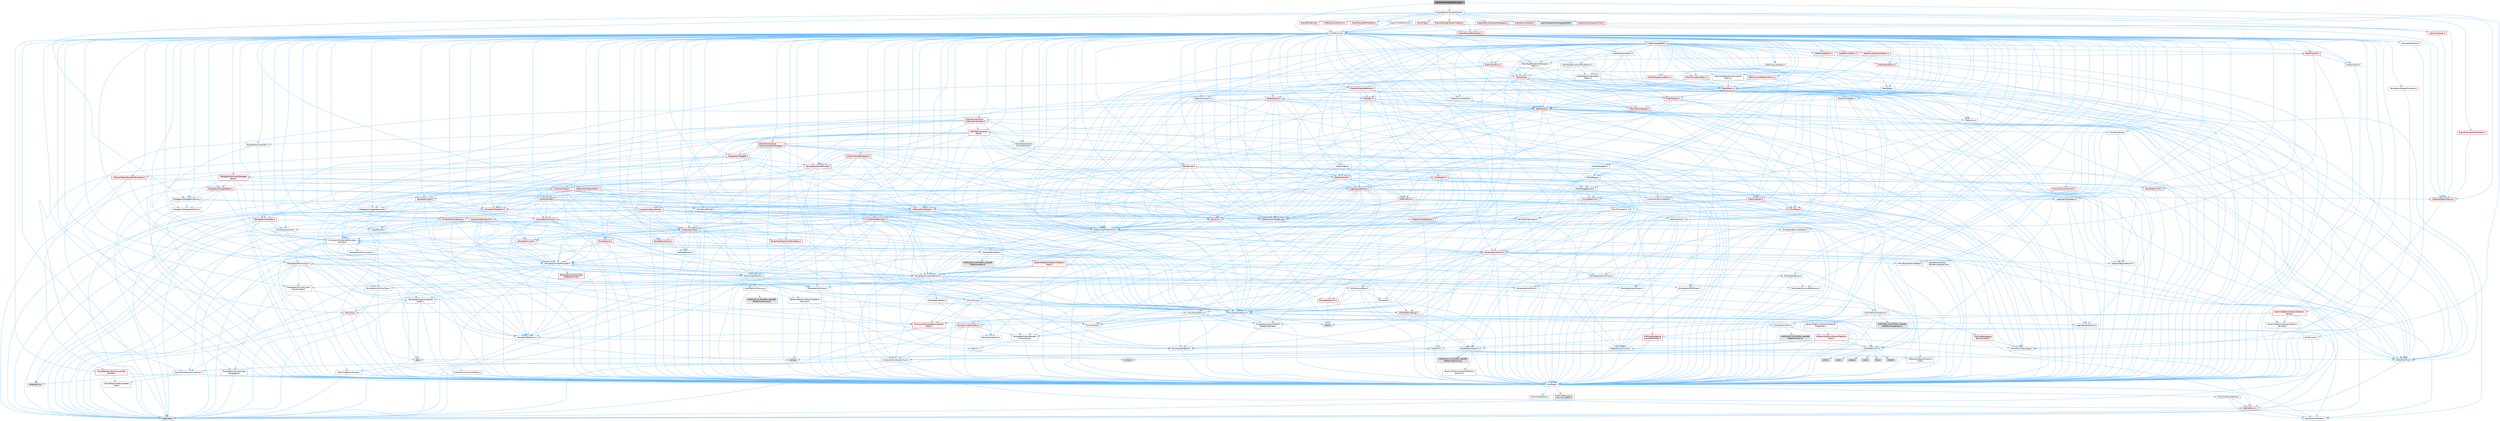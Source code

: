 digraph "StereoRenderTargetManager.h"
{
 // INTERACTIVE_SVG=YES
 // LATEX_PDF_SIZE
  bgcolor="transparent";
  edge [fontname=Helvetica,fontsize=10,labelfontname=Helvetica,labelfontsize=10];
  node [fontname=Helvetica,fontsize=10,shape=box,height=0.2,width=0.4];
  Node1 [id="Node000001",label="StereoRenderTargetManager.h",height=0.2,width=0.4,color="gray40", fillcolor="grey60", style="filled", fontcolor="black",tooltip=" "];
  Node1 -> Node2 [id="edge1_Node000001_Node000002",color="steelblue1",style="solid",tooltip=" "];
  Node2 [id="Node000002",label="CoreMinimal.h",height=0.2,width=0.4,color="grey40", fillcolor="white", style="filled",URL="$d7/d67/CoreMinimal_8h.html",tooltip=" "];
  Node2 -> Node3 [id="edge2_Node000002_Node000003",color="steelblue1",style="solid",tooltip=" "];
  Node3 [id="Node000003",label="CoreTypes.h",height=0.2,width=0.4,color="grey40", fillcolor="white", style="filled",URL="$dc/dec/CoreTypes_8h.html",tooltip=" "];
  Node3 -> Node4 [id="edge3_Node000003_Node000004",color="steelblue1",style="solid",tooltip=" "];
  Node4 [id="Node000004",label="HAL/Platform.h",height=0.2,width=0.4,color="red", fillcolor="#FFF0F0", style="filled",URL="$d9/dd0/Platform_8h.html",tooltip=" "];
  Node4 -> Node7 [id="edge4_Node000004_Node000007",color="steelblue1",style="solid",tooltip=" "];
  Node7 [id="Node000007",label="type_traits",height=0.2,width=0.4,color="grey60", fillcolor="#E0E0E0", style="filled",tooltip=" "];
  Node4 -> Node8 [id="edge5_Node000004_Node000008",color="steelblue1",style="solid",tooltip=" "];
  Node8 [id="Node000008",label="PreprocessorHelpers.h",height=0.2,width=0.4,color="grey40", fillcolor="white", style="filled",URL="$db/ddb/PreprocessorHelpers_8h.html",tooltip=" "];
  Node3 -> Node14 [id="edge6_Node000003_Node000014",color="steelblue1",style="solid",tooltip=" "];
  Node14 [id="Node000014",label="ProfilingDebugging\l/UMemoryDefines.h",height=0.2,width=0.4,color="grey40", fillcolor="white", style="filled",URL="$d2/da2/UMemoryDefines_8h.html",tooltip=" "];
  Node3 -> Node15 [id="edge7_Node000003_Node000015",color="steelblue1",style="solid",tooltip=" "];
  Node15 [id="Node000015",label="Misc/CoreMiscDefines.h",height=0.2,width=0.4,color="grey40", fillcolor="white", style="filled",URL="$da/d38/CoreMiscDefines_8h.html",tooltip=" "];
  Node15 -> Node4 [id="edge8_Node000015_Node000004",color="steelblue1",style="solid",tooltip=" "];
  Node15 -> Node8 [id="edge9_Node000015_Node000008",color="steelblue1",style="solid",tooltip=" "];
  Node3 -> Node16 [id="edge10_Node000003_Node000016",color="steelblue1",style="solid",tooltip=" "];
  Node16 [id="Node000016",label="Misc/CoreDefines.h",height=0.2,width=0.4,color="grey40", fillcolor="white", style="filled",URL="$d3/dd2/CoreDefines_8h.html",tooltip=" "];
  Node2 -> Node17 [id="edge11_Node000002_Node000017",color="steelblue1",style="solid",tooltip=" "];
  Node17 [id="Node000017",label="CoreFwd.h",height=0.2,width=0.4,color="grey40", fillcolor="white", style="filled",URL="$d1/d1e/CoreFwd_8h.html",tooltip=" "];
  Node17 -> Node3 [id="edge12_Node000017_Node000003",color="steelblue1",style="solid",tooltip=" "];
  Node17 -> Node18 [id="edge13_Node000017_Node000018",color="steelblue1",style="solid",tooltip=" "];
  Node18 [id="Node000018",label="Containers/ContainersFwd.h",height=0.2,width=0.4,color="grey40", fillcolor="white", style="filled",URL="$d4/d0a/ContainersFwd_8h.html",tooltip=" "];
  Node18 -> Node4 [id="edge14_Node000018_Node000004",color="steelblue1",style="solid",tooltip=" "];
  Node18 -> Node3 [id="edge15_Node000018_Node000003",color="steelblue1",style="solid",tooltip=" "];
  Node18 -> Node19 [id="edge16_Node000018_Node000019",color="steelblue1",style="solid",tooltip=" "];
  Node19 [id="Node000019",label="Traits/IsContiguousContainer.h",height=0.2,width=0.4,color="grey40", fillcolor="white", style="filled",URL="$d5/d3c/IsContiguousContainer_8h.html",tooltip=" "];
  Node19 -> Node3 [id="edge17_Node000019_Node000003",color="steelblue1",style="solid",tooltip=" "];
  Node19 -> Node20 [id="edge18_Node000019_Node000020",color="steelblue1",style="solid",tooltip=" "];
  Node20 [id="Node000020",label="Misc/StaticAssertComplete\lType.h",height=0.2,width=0.4,color="grey40", fillcolor="white", style="filled",URL="$d5/d4e/StaticAssertCompleteType_8h.html",tooltip=" "];
  Node19 -> Node21 [id="edge19_Node000019_Node000021",color="steelblue1",style="solid",tooltip=" "];
  Node21 [id="Node000021",label="initializer_list",height=0.2,width=0.4,color="grey60", fillcolor="#E0E0E0", style="filled",tooltip=" "];
  Node17 -> Node22 [id="edge20_Node000017_Node000022",color="steelblue1",style="solid",tooltip=" "];
  Node22 [id="Node000022",label="Math/MathFwd.h",height=0.2,width=0.4,color="grey40", fillcolor="white", style="filled",URL="$d2/d10/MathFwd_8h.html",tooltip=" "];
  Node22 -> Node4 [id="edge21_Node000022_Node000004",color="steelblue1",style="solid",tooltip=" "];
  Node17 -> Node23 [id="edge22_Node000017_Node000023",color="steelblue1",style="solid",tooltip=" "];
  Node23 [id="Node000023",label="UObject/UObjectHierarchy\lFwd.h",height=0.2,width=0.4,color="grey40", fillcolor="white", style="filled",URL="$d3/d13/UObjectHierarchyFwd_8h.html",tooltip=" "];
  Node2 -> Node23 [id="edge23_Node000002_Node000023",color="steelblue1",style="solid",tooltip=" "];
  Node2 -> Node18 [id="edge24_Node000002_Node000018",color="steelblue1",style="solid",tooltip=" "];
  Node2 -> Node24 [id="edge25_Node000002_Node000024",color="steelblue1",style="solid",tooltip=" "];
  Node24 [id="Node000024",label="Misc/VarArgs.h",height=0.2,width=0.4,color="grey40", fillcolor="white", style="filled",URL="$d5/d6f/VarArgs_8h.html",tooltip=" "];
  Node24 -> Node3 [id="edge26_Node000024_Node000003",color="steelblue1",style="solid",tooltip=" "];
  Node2 -> Node25 [id="edge27_Node000002_Node000025",color="steelblue1",style="solid",tooltip=" "];
  Node25 [id="Node000025",label="Logging/LogVerbosity.h",height=0.2,width=0.4,color="grey40", fillcolor="white", style="filled",URL="$d2/d8f/LogVerbosity_8h.html",tooltip=" "];
  Node25 -> Node3 [id="edge28_Node000025_Node000003",color="steelblue1",style="solid",tooltip=" "];
  Node2 -> Node26 [id="edge29_Node000002_Node000026",color="steelblue1",style="solid",tooltip=" "];
  Node26 [id="Node000026",label="Misc/OutputDevice.h",height=0.2,width=0.4,color="grey40", fillcolor="white", style="filled",URL="$d7/d32/OutputDevice_8h.html",tooltip=" "];
  Node26 -> Node17 [id="edge30_Node000026_Node000017",color="steelblue1",style="solid",tooltip=" "];
  Node26 -> Node3 [id="edge31_Node000026_Node000003",color="steelblue1",style="solid",tooltip=" "];
  Node26 -> Node25 [id="edge32_Node000026_Node000025",color="steelblue1",style="solid",tooltip=" "];
  Node26 -> Node24 [id="edge33_Node000026_Node000024",color="steelblue1",style="solid",tooltip=" "];
  Node26 -> Node27 [id="edge34_Node000026_Node000027",color="steelblue1",style="solid",tooltip=" "];
  Node27 [id="Node000027",label="Templates/IsArrayOrRefOf\lTypeByPredicate.h",height=0.2,width=0.4,color="grey40", fillcolor="white", style="filled",URL="$d6/da1/IsArrayOrRefOfTypeByPredicate_8h.html",tooltip=" "];
  Node27 -> Node3 [id="edge35_Node000027_Node000003",color="steelblue1",style="solid",tooltip=" "];
  Node26 -> Node28 [id="edge36_Node000026_Node000028",color="steelblue1",style="solid",tooltip=" "];
  Node28 [id="Node000028",label="Templates/IsValidVariadic\lFunctionArg.h",height=0.2,width=0.4,color="grey40", fillcolor="white", style="filled",URL="$d0/dc8/IsValidVariadicFunctionArg_8h.html",tooltip=" "];
  Node28 -> Node3 [id="edge37_Node000028_Node000003",color="steelblue1",style="solid",tooltip=" "];
  Node28 -> Node29 [id="edge38_Node000028_Node000029",color="steelblue1",style="solid",tooltip=" "];
  Node29 [id="Node000029",label="IsEnum.h",height=0.2,width=0.4,color="grey40", fillcolor="white", style="filled",URL="$d4/de5/IsEnum_8h.html",tooltip=" "];
  Node28 -> Node7 [id="edge39_Node000028_Node000007",color="steelblue1",style="solid",tooltip=" "];
  Node26 -> Node30 [id="edge40_Node000026_Node000030",color="steelblue1",style="solid",tooltip=" "];
  Node30 [id="Node000030",label="Traits/IsCharEncodingCompatible\lWith.h",height=0.2,width=0.4,color="red", fillcolor="#FFF0F0", style="filled",URL="$df/dd1/IsCharEncodingCompatibleWith_8h.html",tooltip=" "];
  Node30 -> Node7 [id="edge41_Node000030_Node000007",color="steelblue1",style="solid",tooltip=" "];
  Node2 -> Node32 [id="edge42_Node000002_Node000032",color="steelblue1",style="solid",tooltip=" "];
  Node32 [id="Node000032",label="HAL/PlatformCrt.h",height=0.2,width=0.4,color="grey40", fillcolor="white", style="filled",URL="$d8/d75/PlatformCrt_8h.html",tooltip=" "];
  Node32 -> Node33 [id="edge43_Node000032_Node000033",color="steelblue1",style="solid",tooltip=" "];
  Node33 [id="Node000033",label="new",height=0.2,width=0.4,color="grey60", fillcolor="#E0E0E0", style="filled",tooltip=" "];
  Node32 -> Node34 [id="edge44_Node000032_Node000034",color="steelblue1",style="solid",tooltip=" "];
  Node34 [id="Node000034",label="wchar.h",height=0.2,width=0.4,color="grey60", fillcolor="#E0E0E0", style="filled",tooltip=" "];
  Node32 -> Node35 [id="edge45_Node000032_Node000035",color="steelblue1",style="solid",tooltip=" "];
  Node35 [id="Node000035",label="stddef.h",height=0.2,width=0.4,color="grey60", fillcolor="#E0E0E0", style="filled",tooltip=" "];
  Node32 -> Node36 [id="edge46_Node000032_Node000036",color="steelblue1",style="solid",tooltip=" "];
  Node36 [id="Node000036",label="stdlib.h",height=0.2,width=0.4,color="grey60", fillcolor="#E0E0E0", style="filled",tooltip=" "];
  Node32 -> Node37 [id="edge47_Node000032_Node000037",color="steelblue1",style="solid",tooltip=" "];
  Node37 [id="Node000037",label="stdio.h",height=0.2,width=0.4,color="grey60", fillcolor="#E0E0E0", style="filled",tooltip=" "];
  Node32 -> Node38 [id="edge48_Node000032_Node000038",color="steelblue1",style="solid",tooltip=" "];
  Node38 [id="Node000038",label="stdarg.h",height=0.2,width=0.4,color="grey60", fillcolor="#E0E0E0", style="filled",tooltip=" "];
  Node32 -> Node39 [id="edge49_Node000032_Node000039",color="steelblue1",style="solid",tooltip=" "];
  Node39 [id="Node000039",label="math.h",height=0.2,width=0.4,color="grey60", fillcolor="#E0E0E0", style="filled",tooltip=" "];
  Node32 -> Node40 [id="edge50_Node000032_Node000040",color="steelblue1",style="solid",tooltip=" "];
  Node40 [id="Node000040",label="float.h",height=0.2,width=0.4,color="grey60", fillcolor="#E0E0E0", style="filled",tooltip=" "];
  Node32 -> Node41 [id="edge51_Node000032_Node000041",color="steelblue1",style="solid",tooltip=" "];
  Node41 [id="Node000041",label="string.h",height=0.2,width=0.4,color="grey60", fillcolor="#E0E0E0", style="filled",tooltip=" "];
  Node2 -> Node42 [id="edge52_Node000002_Node000042",color="steelblue1",style="solid",tooltip=" "];
  Node42 [id="Node000042",label="HAL/PlatformMisc.h",height=0.2,width=0.4,color="grey40", fillcolor="white", style="filled",URL="$d0/df5/PlatformMisc_8h.html",tooltip=" "];
  Node42 -> Node3 [id="edge53_Node000042_Node000003",color="steelblue1",style="solid",tooltip=" "];
  Node42 -> Node43 [id="edge54_Node000042_Node000043",color="steelblue1",style="solid",tooltip=" "];
  Node43 [id="Node000043",label="GenericPlatform/GenericPlatform\lMisc.h",height=0.2,width=0.4,color="red", fillcolor="#FFF0F0", style="filled",URL="$db/d9a/GenericPlatformMisc_8h.html",tooltip=" "];
  Node43 -> Node17 [id="edge55_Node000043_Node000017",color="steelblue1",style="solid",tooltip=" "];
  Node43 -> Node3 [id="edge56_Node000043_Node000003",color="steelblue1",style="solid",tooltip=" "];
  Node43 -> Node32 [id="edge57_Node000043_Node000032",color="steelblue1",style="solid",tooltip=" "];
  Node43 -> Node47 [id="edge58_Node000043_Node000047",color="steelblue1",style="solid",tooltip=" "];
  Node47 [id="Node000047",label="Math/NumericLimits.h",height=0.2,width=0.4,color="grey40", fillcolor="white", style="filled",URL="$df/d1b/NumericLimits_8h.html",tooltip=" "];
  Node47 -> Node3 [id="edge59_Node000047_Node000003",color="steelblue1",style="solid",tooltip=" "];
  Node43 -> Node49 [id="edge60_Node000043_Node000049",color="steelblue1",style="solid",tooltip=" "];
  Node49 [id="Node000049",label="Misc/EnumClassFlags.h",height=0.2,width=0.4,color="grey40", fillcolor="white", style="filled",URL="$d8/de7/EnumClassFlags_8h.html",tooltip=" "];
  Node42 -> Node52 [id="edge61_Node000042_Node000052",color="steelblue1",style="solid",tooltip=" "];
  Node52 [id="Node000052",label="COMPILED_PLATFORM_HEADER\l(PlatformMisc.h)",height=0.2,width=0.4,color="grey60", fillcolor="#E0E0E0", style="filled",tooltip=" "];
  Node42 -> Node53 [id="edge62_Node000042_Node000053",color="steelblue1",style="solid",tooltip=" "];
  Node53 [id="Node000053",label="ProfilingDebugging\l/CpuProfilerTrace.h",height=0.2,width=0.4,color="red", fillcolor="#FFF0F0", style="filled",URL="$da/dcb/CpuProfilerTrace_8h.html",tooltip=" "];
  Node53 -> Node3 [id="edge63_Node000053_Node000003",color="steelblue1",style="solid",tooltip=" "];
  Node53 -> Node18 [id="edge64_Node000053_Node000018",color="steelblue1",style="solid",tooltip=" "];
  Node53 -> Node54 [id="edge65_Node000053_Node000054",color="steelblue1",style="solid",tooltip=" "];
  Node54 [id="Node000054",label="HAL/PlatformAtomics.h",height=0.2,width=0.4,color="grey40", fillcolor="white", style="filled",URL="$d3/d36/PlatformAtomics_8h.html",tooltip=" "];
  Node54 -> Node3 [id="edge66_Node000054_Node000003",color="steelblue1",style="solid",tooltip=" "];
  Node54 -> Node55 [id="edge67_Node000054_Node000055",color="steelblue1",style="solid",tooltip=" "];
  Node55 [id="Node000055",label="GenericPlatform/GenericPlatform\lAtomics.h",height=0.2,width=0.4,color="grey40", fillcolor="white", style="filled",URL="$da/d72/GenericPlatformAtomics_8h.html",tooltip=" "];
  Node55 -> Node3 [id="edge68_Node000055_Node000003",color="steelblue1",style="solid",tooltip=" "];
  Node54 -> Node56 [id="edge69_Node000054_Node000056",color="steelblue1",style="solid",tooltip=" "];
  Node56 [id="Node000056",label="COMPILED_PLATFORM_HEADER\l(PlatformAtomics.h)",height=0.2,width=0.4,color="grey60", fillcolor="#E0E0E0", style="filled",tooltip=" "];
  Node53 -> Node8 [id="edge70_Node000053_Node000008",color="steelblue1",style="solid",tooltip=" "];
  Node2 -> Node61 [id="edge71_Node000002_Node000061",color="steelblue1",style="solid",tooltip=" "];
  Node61 [id="Node000061",label="Misc/AssertionMacros.h",height=0.2,width=0.4,color="grey40", fillcolor="white", style="filled",URL="$d0/dfa/AssertionMacros_8h.html",tooltip=" "];
  Node61 -> Node3 [id="edge72_Node000061_Node000003",color="steelblue1",style="solid",tooltip=" "];
  Node61 -> Node4 [id="edge73_Node000061_Node000004",color="steelblue1",style="solid",tooltip=" "];
  Node61 -> Node42 [id="edge74_Node000061_Node000042",color="steelblue1",style="solid",tooltip=" "];
  Node61 -> Node8 [id="edge75_Node000061_Node000008",color="steelblue1",style="solid",tooltip=" "];
  Node61 -> Node62 [id="edge76_Node000061_Node000062",color="steelblue1",style="solid",tooltip=" "];
  Node62 [id="Node000062",label="Templates/EnableIf.h",height=0.2,width=0.4,color="grey40", fillcolor="white", style="filled",URL="$d7/d60/EnableIf_8h.html",tooltip=" "];
  Node62 -> Node3 [id="edge77_Node000062_Node000003",color="steelblue1",style="solid",tooltip=" "];
  Node61 -> Node27 [id="edge78_Node000061_Node000027",color="steelblue1",style="solid",tooltip=" "];
  Node61 -> Node28 [id="edge79_Node000061_Node000028",color="steelblue1",style="solid",tooltip=" "];
  Node61 -> Node30 [id="edge80_Node000061_Node000030",color="steelblue1",style="solid",tooltip=" "];
  Node61 -> Node24 [id="edge81_Node000061_Node000024",color="steelblue1",style="solid",tooltip=" "];
  Node61 -> Node63 [id="edge82_Node000061_Node000063",color="steelblue1",style="solid",tooltip=" "];
  Node63 [id="Node000063",label="String/FormatStringSan.h",height=0.2,width=0.4,color="red", fillcolor="#FFF0F0", style="filled",URL="$d3/d8b/FormatStringSan_8h.html",tooltip=" "];
  Node63 -> Node7 [id="edge83_Node000063_Node000007",color="steelblue1",style="solid",tooltip=" "];
  Node63 -> Node3 [id="edge84_Node000063_Node000003",color="steelblue1",style="solid",tooltip=" "];
  Node63 -> Node64 [id="edge85_Node000063_Node000064",color="steelblue1",style="solid",tooltip=" "];
  Node64 [id="Node000064",label="Templates/Requires.h",height=0.2,width=0.4,color="grey40", fillcolor="white", style="filled",URL="$dc/d96/Requires_8h.html",tooltip=" "];
  Node64 -> Node62 [id="edge86_Node000064_Node000062",color="steelblue1",style="solid",tooltip=" "];
  Node64 -> Node7 [id="edge87_Node000064_Node000007",color="steelblue1",style="solid",tooltip=" "];
  Node63 -> Node65 [id="edge88_Node000063_Node000065",color="steelblue1",style="solid",tooltip=" "];
  Node65 [id="Node000065",label="Templates/Identity.h",height=0.2,width=0.4,color="grey40", fillcolor="white", style="filled",URL="$d0/dd5/Identity_8h.html",tooltip=" "];
  Node63 -> Node28 [id="edge89_Node000063_Node000028",color="steelblue1",style="solid",tooltip=" "];
  Node63 -> Node18 [id="edge90_Node000063_Node000018",color="steelblue1",style="solid",tooltip=" "];
  Node61 -> Node69 [id="edge91_Node000061_Node000069",color="steelblue1",style="solid",tooltip=" "];
  Node69 [id="Node000069",label="atomic",height=0.2,width=0.4,color="grey60", fillcolor="#E0E0E0", style="filled",tooltip=" "];
  Node2 -> Node70 [id="edge92_Node000002_Node000070",color="steelblue1",style="solid",tooltip=" "];
  Node70 [id="Node000070",label="Templates/IsPointer.h",height=0.2,width=0.4,color="grey40", fillcolor="white", style="filled",URL="$d7/d05/IsPointer_8h.html",tooltip=" "];
  Node70 -> Node3 [id="edge93_Node000070_Node000003",color="steelblue1",style="solid",tooltip=" "];
  Node2 -> Node71 [id="edge94_Node000002_Node000071",color="steelblue1",style="solid",tooltip=" "];
  Node71 [id="Node000071",label="HAL/PlatformMemory.h",height=0.2,width=0.4,color="grey40", fillcolor="white", style="filled",URL="$de/d68/PlatformMemory_8h.html",tooltip=" "];
  Node71 -> Node3 [id="edge95_Node000071_Node000003",color="steelblue1",style="solid",tooltip=" "];
  Node71 -> Node72 [id="edge96_Node000071_Node000072",color="steelblue1",style="solid",tooltip=" "];
  Node72 [id="Node000072",label="GenericPlatform/GenericPlatform\lMemory.h",height=0.2,width=0.4,color="grey40", fillcolor="white", style="filled",URL="$dd/d22/GenericPlatformMemory_8h.html",tooltip=" "];
  Node72 -> Node17 [id="edge97_Node000072_Node000017",color="steelblue1",style="solid",tooltip=" "];
  Node72 -> Node3 [id="edge98_Node000072_Node000003",color="steelblue1",style="solid",tooltip=" "];
  Node72 -> Node73 [id="edge99_Node000072_Node000073",color="steelblue1",style="solid",tooltip=" "];
  Node73 [id="Node000073",label="HAL/PlatformString.h",height=0.2,width=0.4,color="red", fillcolor="#FFF0F0", style="filled",URL="$db/db5/PlatformString_8h.html",tooltip=" "];
  Node73 -> Node3 [id="edge100_Node000073_Node000003",color="steelblue1",style="solid",tooltip=" "];
  Node72 -> Node41 [id="edge101_Node000072_Node000041",color="steelblue1",style="solid",tooltip=" "];
  Node72 -> Node34 [id="edge102_Node000072_Node000034",color="steelblue1",style="solid",tooltip=" "];
  Node71 -> Node75 [id="edge103_Node000071_Node000075",color="steelblue1",style="solid",tooltip=" "];
  Node75 [id="Node000075",label="COMPILED_PLATFORM_HEADER\l(PlatformMemory.h)",height=0.2,width=0.4,color="grey60", fillcolor="#E0E0E0", style="filled",tooltip=" "];
  Node2 -> Node54 [id="edge104_Node000002_Node000054",color="steelblue1",style="solid",tooltip=" "];
  Node2 -> Node76 [id="edge105_Node000002_Node000076",color="steelblue1",style="solid",tooltip=" "];
  Node76 [id="Node000076",label="Misc/Exec.h",height=0.2,width=0.4,color="grey40", fillcolor="white", style="filled",URL="$de/ddb/Exec_8h.html",tooltip=" "];
  Node76 -> Node3 [id="edge106_Node000076_Node000003",color="steelblue1",style="solid",tooltip=" "];
  Node76 -> Node61 [id="edge107_Node000076_Node000061",color="steelblue1",style="solid",tooltip=" "];
  Node2 -> Node77 [id="edge108_Node000002_Node000077",color="steelblue1",style="solid",tooltip=" "];
  Node77 [id="Node000077",label="HAL/MemoryBase.h",height=0.2,width=0.4,color="grey40", fillcolor="white", style="filled",URL="$d6/d9f/MemoryBase_8h.html",tooltip=" "];
  Node77 -> Node3 [id="edge109_Node000077_Node000003",color="steelblue1",style="solid",tooltip=" "];
  Node77 -> Node54 [id="edge110_Node000077_Node000054",color="steelblue1",style="solid",tooltip=" "];
  Node77 -> Node32 [id="edge111_Node000077_Node000032",color="steelblue1",style="solid",tooltip=" "];
  Node77 -> Node76 [id="edge112_Node000077_Node000076",color="steelblue1",style="solid",tooltip=" "];
  Node77 -> Node26 [id="edge113_Node000077_Node000026",color="steelblue1",style="solid",tooltip=" "];
  Node77 -> Node78 [id="edge114_Node000077_Node000078",color="steelblue1",style="solid",tooltip=" "];
  Node78 [id="Node000078",label="Templates/Atomic.h",height=0.2,width=0.4,color="red", fillcolor="#FFF0F0", style="filled",URL="$d3/d91/Atomic_8h.html",tooltip=" "];
  Node78 -> Node69 [id="edge115_Node000078_Node000069",color="steelblue1",style="solid",tooltip=" "];
  Node2 -> Node87 [id="edge116_Node000002_Node000087",color="steelblue1",style="solid",tooltip=" "];
  Node87 [id="Node000087",label="HAL/UnrealMemory.h",height=0.2,width=0.4,color="grey40", fillcolor="white", style="filled",URL="$d9/d96/UnrealMemory_8h.html",tooltip=" "];
  Node87 -> Node3 [id="edge117_Node000087_Node000003",color="steelblue1",style="solid",tooltip=" "];
  Node87 -> Node72 [id="edge118_Node000087_Node000072",color="steelblue1",style="solid",tooltip=" "];
  Node87 -> Node77 [id="edge119_Node000087_Node000077",color="steelblue1",style="solid",tooltip=" "];
  Node87 -> Node71 [id="edge120_Node000087_Node000071",color="steelblue1",style="solid",tooltip=" "];
  Node87 -> Node88 [id="edge121_Node000087_Node000088",color="steelblue1",style="solid",tooltip=" "];
  Node88 [id="Node000088",label="ProfilingDebugging\l/MemoryTrace.h",height=0.2,width=0.4,color="red", fillcolor="#FFF0F0", style="filled",URL="$da/dd7/MemoryTrace_8h.html",tooltip=" "];
  Node88 -> Node4 [id="edge122_Node000088_Node000004",color="steelblue1",style="solid",tooltip=" "];
  Node88 -> Node49 [id="edge123_Node000088_Node000049",color="steelblue1",style="solid",tooltip=" "];
  Node87 -> Node70 [id="edge124_Node000087_Node000070",color="steelblue1",style="solid",tooltip=" "];
  Node2 -> Node89 [id="edge125_Node000002_Node000089",color="steelblue1",style="solid",tooltip=" "];
  Node89 [id="Node000089",label="Templates/IsArithmetic.h",height=0.2,width=0.4,color="grey40", fillcolor="white", style="filled",URL="$d2/d5d/IsArithmetic_8h.html",tooltip=" "];
  Node89 -> Node3 [id="edge126_Node000089_Node000003",color="steelblue1",style="solid",tooltip=" "];
  Node2 -> Node83 [id="edge127_Node000002_Node000083",color="steelblue1",style="solid",tooltip=" "];
  Node83 [id="Node000083",label="Templates/AndOrNot.h",height=0.2,width=0.4,color="grey40", fillcolor="white", style="filled",URL="$db/d0a/AndOrNot_8h.html",tooltip=" "];
  Node83 -> Node3 [id="edge128_Node000083_Node000003",color="steelblue1",style="solid",tooltip=" "];
  Node2 -> Node90 [id="edge129_Node000002_Node000090",color="steelblue1",style="solid",tooltip=" "];
  Node90 [id="Node000090",label="Templates/IsPODType.h",height=0.2,width=0.4,color="grey40", fillcolor="white", style="filled",URL="$d7/db1/IsPODType_8h.html",tooltip=" "];
  Node90 -> Node3 [id="edge130_Node000090_Node000003",color="steelblue1",style="solid",tooltip=" "];
  Node2 -> Node91 [id="edge131_Node000002_Node000091",color="steelblue1",style="solid",tooltip=" "];
  Node91 [id="Node000091",label="Templates/IsUECoreType.h",height=0.2,width=0.4,color="grey40", fillcolor="white", style="filled",URL="$d1/db8/IsUECoreType_8h.html",tooltip=" "];
  Node91 -> Node3 [id="edge132_Node000091_Node000003",color="steelblue1",style="solid",tooltip=" "];
  Node91 -> Node7 [id="edge133_Node000091_Node000007",color="steelblue1",style="solid",tooltip=" "];
  Node2 -> Node84 [id="edge134_Node000002_Node000084",color="steelblue1",style="solid",tooltip=" "];
  Node84 [id="Node000084",label="Templates/IsTriviallyCopy\lConstructible.h",height=0.2,width=0.4,color="grey40", fillcolor="white", style="filled",URL="$d3/d78/IsTriviallyCopyConstructible_8h.html",tooltip=" "];
  Node84 -> Node3 [id="edge135_Node000084_Node000003",color="steelblue1",style="solid",tooltip=" "];
  Node84 -> Node7 [id="edge136_Node000084_Node000007",color="steelblue1",style="solid",tooltip=" "];
  Node2 -> Node92 [id="edge137_Node000002_Node000092",color="steelblue1",style="solid",tooltip=" "];
  Node92 [id="Node000092",label="Templates/UnrealTypeTraits.h",height=0.2,width=0.4,color="grey40", fillcolor="white", style="filled",URL="$d2/d2d/UnrealTypeTraits_8h.html",tooltip=" "];
  Node92 -> Node3 [id="edge138_Node000092_Node000003",color="steelblue1",style="solid",tooltip=" "];
  Node92 -> Node70 [id="edge139_Node000092_Node000070",color="steelblue1",style="solid",tooltip=" "];
  Node92 -> Node61 [id="edge140_Node000092_Node000061",color="steelblue1",style="solid",tooltip=" "];
  Node92 -> Node83 [id="edge141_Node000092_Node000083",color="steelblue1",style="solid",tooltip=" "];
  Node92 -> Node62 [id="edge142_Node000092_Node000062",color="steelblue1",style="solid",tooltip=" "];
  Node92 -> Node89 [id="edge143_Node000092_Node000089",color="steelblue1",style="solid",tooltip=" "];
  Node92 -> Node29 [id="edge144_Node000092_Node000029",color="steelblue1",style="solid",tooltip=" "];
  Node92 -> Node93 [id="edge145_Node000092_Node000093",color="steelblue1",style="solid",tooltip=" "];
  Node93 [id="Node000093",label="Templates/Models.h",height=0.2,width=0.4,color="grey40", fillcolor="white", style="filled",URL="$d3/d0c/Models_8h.html",tooltip=" "];
  Node93 -> Node65 [id="edge146_Node000093_Node000065",color="steelblue1",style="solid",tooltip=" "];
  Node92 -> Node90 [id="edge147_Node000092_Node000090",color="steelblue1",style="solid",tooltip=" "];
  Node92 -> Node91 [id="edge148_Node000092_Node000091",color="steelblue1",style="solid",tooltip=" "];
  Node92 -> Node84 [id="edge149_Node000092_Node000084",color="steelblue1",style="solid",tooltip=" "];
  Node2 -> Node62 [id="edge150_Node000002_Node000062",color="steelblue1",style="solid",tooltip=" "];
  Node2 -> Node94 [id="edge151_Node000002_Node000094",color="steelblue1",style="solid",tooltip=" "];
  Node94 [id="Node000094",label="Templates/RemoveReference.h",height=0.2,width=0.4,color="grey40", fillcolor="white", style="filled",URL="$da/dbe/RemoveReference_8h.html",tooltip=" "];
  Node94 -> Node3 [id="edge152_Node000094_Node000003",color="steelblue1",style="solid",tooltip=" "];
  Node2 -> Node95 [id="edge153_Node000002_Node000095",color="steelblue1",style="solid",tooltip=" "];
  Node95 [id="Node000095",label="Templates/IntegralConstant.h",height=0.2,width=0.4,color="grey40", fillcolor="white", style="filled",URL="$db/d1b/IntegralConstant_8h.html",tooltip=" "];
  Node95 -> Node3 [id="edge154_Node000095_Node000003",color="steelblue1",style="solid",tooltip=" "];
  Node2 -> Node96 [id="edge155_Node000002_Node000096",color="steelblue1",style="solid",tooltip=" "];
  Node96 [id="Node000096",label="Templates/IsClass.h",height=0.2,width=0.4,color="grey40", fillcolor="white", style="filled",URL="$db/dcb/IsClass_8h.html",tooltip=" "];
  Node96 -> Node3 [id="edge156_Node000096_Node000003",color="steelblue1",style="solid",tooltip=" "];
  Node2 -> Node97 [id="edge157_Node000002_Node000097",color="steelblue1",style="solid",tooltip=" "];
  Node97 [id="Node000097",label="Templates/TypeCompatible\lBytes.h",height=0.2,width=0.4,color="grey40", fillcolor="white", style="filled",URL="$df/d0a/TypeCompatibleBytes_8h.html",tooltip=" "];
  Node97 -> Node3 [id="edge158_Node000097_Node000003",color="steelblue1",style="solid",tooltip=" "];
  Node97 -> Node41 [id="edge159_Node000097_Node000041",color="steelblue1",style="solid",tooltip=" "];
  Node97 -> Node33 [id="edge160_Node000097_Node000033",color="steelblue1",style="solid",tooltip=" "];
  Node97 -> Node7 [id="edge161_Node000097_Node000007",color="steelblue1",style="solid",tooltip=" "];
  Node2 -> Node19 [id="edge162_Node000002_Node000019",color="steelblue1",style="solid",tooltip=" "];
  Node2 -> Node98 [id="edge163_Node000002_Node000098",color="steelblue1",style="solid",tooltip=" "];
  Node98 [id="Node000098",label="Templates/UnrealTemplate.h",height=0.2,width=0.4,color="grey40", fillcolor="white", style="filled",URL="$d4/d24/UnrealTemplate_8h.html",tooltip=" "];
  Node98 -> Node3 [id="edge164_Node000098_Node000003",color="steelblue1",style="solid",tooltip=" "];
  Node98 -> Node70 [id="edge165_Node000098_Node000070",color="steelblue1",style="solid",tooltip=" "];
  Node98 -> Node87 [id="edge166_Node000098_Node000087",color="steelblue1",style="solid",tooltip=" "];
  Node98 -> Node99 [id="edge167_Node000098_Node000099",color="steelblue1",style="solid",tooltip=" "];
  Node99 [id="Node000099",label="Templates/CopyQualifiers\lAndRefsFromTo.h",height=0.2,width=0.4,color="red", fillcolor="#FFF0F0", style="filled",URL="$d3/db3/CopyQualifiersAndRefsFromTo_8h.html",tooltip=" "];
  Node98 -> Node92 [id="edge168_Node000098_Node000092",color="steelblue1",style="solid",tooltip=" "];
  Node98 -> Node94 [id="edge169_Node000098_Node000094",color="steelblue1",style="solid",tooltip=" "];
  Node98 -> Node64 [id="edge170_Node000098_Node000064",color="steelblue1",style="solid",tooltip=" "];
  Node98 -> Node97 [id="edge171_Node000098_Node000097",color="steelblue1",style="solid",tooltip=" "];
  Node98 -> Node65 [id="edge172_Node000098_Node000065",color="steelblue1",style="solid",tooltip=" "];
  Node98 -> Node19 [id="edge173_Node000098_Node000019",color="steelblue1",style="solid",tooltip=" "];
  Node98 -> Node101 [id="edge174_Node000098_Node000101",color="steelblue1",style="solid",tooltip=" "];
  Node101 [id="Node000101",label="Traits/UseBitwiseSwap.h",height=0.2,width=0.4,color="grey40", fillcolor="white", style="filled",URL="$db/df3/UseBitwiseSwap_8h.html",tooltip=" "];
  Node101 -> Node3 [id="edge175_Node000101_Node000003",color="steelblue1",style="solid",tooltip=" "];
  Node101 -> Node7 [id="edge176_Node000101_Node000007",color="steelblue1",style="solid",tooltip=" "];
  Node98 -> Node7 [id="edge177_Node000098_Node000007",color="steelblue1",style="solid",tooltip=" "];
  Node2 -> Node47 [id="edge178_Node000002_Node000047",color="steelblue1",style="solid",tooltip=" "];
  Node2 -> Node102 [id="edge179_Node000002_Node000102",color="steelblue1",style="solid",tooltip=" "];
  Node102 [id="Node000102",label="HAL/PlatformMath.h",height=0.2,width=0.4,color="grey40", fillcolor="white", style="filled",URL="$dc/d53/PlatformMath_8h.html",tooltip=" "];
  Node102 -> Node3 [id="edge180_Node000102_Node000003",color="steelblue1",style="solid",tooltip=" "];
  Node102 -> Node103 [id="edge181_Node000102_Node000103",color="steelblue1",style="solid",tooltip=" "];
  Node103 [id="Node000103",label="GenericPlatform/GenericPlatform\lMath.h",height=0.2,width=0.4,color="red", fillcolor="#FFF0F0", style="filled",URL="$d5/d79/GenericPlatformMath_8h.html",tooltip=" "];
  Node103 -> Node3 [id="edge182_Node000103_Node000003",color="steelblue1",style="solid",tooltip=" "];
  Node103 -> Node18 [id="edge183_Node000103_Node000018",color="steelblue1",style="solid",tooltip=" "];
  Node103 -> Node32 [id="edge184_Node000103_Node000032",color="steelblue1",style="solid",tooltip=" "];
  Node103 -> Node83 [id="edge185_Node000103_Node000083",color="steelblue1",style="solid",tooltip=" "];
  Node103 -> Node104 [id="edge186_Node000103_Node000104",color="steelblue1",style="solid",tooltip=" "];
  Node104 [id="Node000104",label="Templates/Decay.h",height=0.2,width=0.4,color="grey40", fillcolor="white", style="filled",URL="$dd/d0f/Decay_8h.html",tooltip=" "];
  Node104 -> Node3 [id="edge187_Node000104_Node000003",color="steelblue1",style="solid",tooltip=" "];
  Node104 -> Node94 [id="edge188_Node000104_Node000094",color="steelblue1",style="solid",tooltip=" "];
  Node104 -> Node7 [id="edge189_Node000104_Node000007",color="steelblue1",style="solid",tooltip=" "];
  Node103 -> Node92 [id="edge190_Node000103_Node000092",color="steelblue1",style="solid",tooltip=" "];
  Node103 -> Node64 [id="edge191_Node000103_Node000064",color="steelblue1",style="solid",tooltip=" "];
  Node103 -> Node97 [id="edge192_Node000103_Node000097",color="steelblue1",style="solid",tooltip=" "];
  Node103 -> Node7 [id="edge193_Node000103_Node000007",color="steelblue1",style="solid",tooltip=" "];
  Node102 -> Node109 [id="edge194_Node000102_Node000109",color="steelblue1",style="solid",tooltip=" "];
  Node109 [id="Node000109",label="COMPILED_PLATFORM_HEADER\l(PlatformMath.h)",height=0.2,width=0.4,color="grey60", fillcolor="#E0E0E0", style="filled",tooltip=" "];
  Node2 -> Node85 [id="edge195_Node000002_Node000085",color="steelblue1",style="solid",tooltip=" "];
  Node85 [id="Node000085",label="Templates/IsTriviallyCopy\lAssignable.h",height=0.2,width=0.4,color="grey40", fillcolor="white", style="filled",URL="$d2/df2/IsTriviallyCopyAssignable_8h.html",tooltip=" "];
  Node85 -> Node3 [id="edge196_Node000085_Node000003",color="steelblue1",style="solid",tooltip=" "];
  Node85 -> Node7 [id="edge197_Node000085_Node000007",color="steelblue1",style="solid",tooltip=" "];
  Node2 -> Node110 [id="edge198_Node000002_Node000110",color="steelblue1",style="solid",tooltip=" "];
  Node110 [id="Node000110",label="Templates/MemoryOps.h",height=0.2,width=0.4,color="grey40", fillcolor="white", style="filled",URL="$db/dea/MemoryOps_8h.html",tooltip=" "];
  Node110 -> Node3 [id="edge199_Node000110_Node000003",color="steelblue1",style="solid",tooltip=" "];
  Node110 -> Node87 [id="edge200_Node000110_Node000087",color="steelblue1",style="solid",tooltip=" "];
  Node110 -> Node85 [id="edge201_Node000110_Node000085",color="steelblue1",style="solid",tooltip=" "];
  Node110 -> Node84 [id="edge202_Node000110_Node000084",color="steelblue1",style="solid",tooltip=" "];
  Node110 -> Node64 [id="edge203_Node000110_Node000064",color="steelblue1",style="solid",tooltip=" "];
  Node110 -> Node92 [id="edge204_Node000110_Node000092",color="steelblue1",style="solid",tooltip=" "];
  Node110 -> Node101 [id="edge205_Node000110_Node000101",color="steelblue1",style="solid",tooltip=" "];
  Node110 -> Node33 [id="edge206_Node000110_Node000033",color="steelblue1",style="solid",tooltip=" "];
  Node110 -> Node7 [id="edge207_Node000110_Node000007",color="steelblue1",style="solid",tooltip=" "];
  Node2 -> Node111 [id="edge208_Node000002_Node000111",color="steelblue1",style="solid",tooltip=" "];
  Node111 [id="Node000111",label="Containers/ContainerAllocation\lPolicies.h",height=0.2,width=0.4,color="grey40", fillcolor="white", style="filled",URL="$d7/dff/ContainerAllocationPolicies_8h.html",tooltip=" "];
  Node111 -> Node3 [id="edge209_Node000111_Node000003",color="steelblue1",style="solid",tooltip=" "];
  Node111 -> Node112 [id="edge210_Node000111_Node000112",color="steelblue1",style="solid",tooltip=" "];
  Node112 [id="Node000112",label="Containers/ContainerHelpers.h",height=0.2,width=0.4,color="grey40", fillcolor="white", style="filled",URL="$d7/d33/ContainerHelpers_8h.html",tooltip=" "];
  Node112 -> Node3 [id="edge211_Node000112_Node000003",color="steelblue1",style="solid",tooltip=" "];
  Node111 -> Node111 [id="edge212_Node000111_Node000111",color="steelblue1",style="solid",tooltip=" "];
  Node111 -> Node102 [id="edge213_Node000111_Node000102",color="steelblue1",style="solid",tooltip=" "];
  Node111 -> Node87 [id="edge214_Node000111_Node000087",color="steelblue1",style="solid",tooltip=" "];
  Node111 -> Node47 [id="edge215_Node000111_Node000047",color="steelblue1",style="solid",tooltip=" "];
  Node111 -> Node61 [id="edge216_Node000111_Node000061",color="steelblue1",style="solid",tooltip=" "];
  Node111 -> Node113 [id="edge217_Node000111_Node000113",color="steelblue1",style="solid",tooltip=" "];
  Node113 [id="Node000113",label="Templates/IsPolymorphic.h",height=0.2,width=0.4,color="grey40", fillcolor="white", style="filled",URL="$dc/d20/IsPolymorphic_8h.html",tooltip=" "];
  Node111 -> Node110 [id="edge218_Node000111_Node000110",color="steelblue1",style="solid",tooltip=" "];
  Node111 -> Node97 [id="edge219_Node000111_Node000097",color="steelblue1",style="solid",tooltip=" "];
  Node111 -> Node7 [id="edge220_Node000111_Node000007",color="steelblue1",style="solid",tooltip=" "];
  Node2 -> Node114 [id="edge221_Node000002_Node000114",color="steelblue1",style="solid",tooltip=" "];
  Node114 [id="Node000114",label="Templates/IsEnumClass.h",height=0.2,width=0.4,color="grey40", fillcolor="white", style="filled",URL="$d7/d15/IsEnumClass_8h.html",tooltip=" "];
  Node114 -> Node3 [id="edge222_Node000114_Node000003",color="steelblue1",style="solid",tooltip=" "];
  Node114 -> Node83 [id="edge223_Node000114_Node000083",color="steelblue1",style="solid",tooltip=" "];
  Node2 -> Node115 [id="edge224_Node000002_Node000115",color="steelblue1",style="solid",tooltip=" "];
  Node115 [id="Node000115",label="HAL/PlatformProperties.h",height=0.2,width=0.4,color="grey40", fillcolor="white", style="filled",URL="$d9/db0/PlatformProperties_8h.html",tooltip=" "];
  Node115 -> Node3 [id="edge225_Node000115_Node000003",color="steelblue1",style="solid",tooltip=" "];
  Node115 -> Node116 [id="edge226_Node000115_Node000116",color="steelblue1",style="solid",tooltip=" "];
  Node116 [id="Node000116",label="GenericPlatform/GenericPlatform\lProperties.h",height=0.2,width=0.4,color="grey40", fillcolor="white", style="filled",URL="$d2/dcd/GenericPlatformProperties_8h.html",tooltip=" "];
  Node116 -> Node3 [id="edge227_Node000116_Node000003",color="steelblue1",style="solid",tooltip=" "];
  Node116 -> Node43 [id="edge228_Node000116_Node000043",color="steelblue1",style="solid",tooltip=" "];
  Node115 -> Node117 [id="edge229_Node000115_Node000117",color="steelblue1",style="solid",tooltip=" "];
  Node117 [id="Node000117",label="COMPILED_PLATFORM_HEADER\l(PlatformProperties.h)",height=0.2,width=0.4,color="grey60", fillcolor="#E0E0E0", style="filled",tooltip=" "];
  Node2 -> Node118 [id="edge230_Node000002_Node000118",color="steelblue1",style="solid",tooltip=" "];
  Node118 [id="Node000118",label="Misc/EngineVersionBase.h",height=0.2,width=0.4,color="grey40", fillcolor="white", style="filled",URL="$d5/d2b/EngineVersionBase_8h.html",tooltip=" "];
  Node118 -> Node3 [id="edge231_Node000118_Node000003",color="steelblue1",style="solid",tooltip=" "];
  Node2 -> Node119 [id="edge232_Node000002_Node000119",color="steelblue1",style="solid",tooltip=" "];
  Node119 [id="Node000119",label="Internationalization\l/TextNamespaceFwd.h",height=0.2,width=0.4,color="grey40", fillcolor="white", style="filled",URL="$d8/d97/TextNamespaceFwd_8h.html",tooltip=" "];
  Node119 -> Node3 [id="edge233_Node000119_Node000003",color="steelblue1",style="solid",tooltip=" "];
  Node2 -> Node120 [id="edge234_Node000002_Node000120",color="steelblue1",style="solid",tooltip=" "];
  Node120 [id="Node000120",label="Serialization/Archive.h",height=0.2,width=0.4,color="red", fillcolor="#FFF0F0", style="filled",URL="$d7/d3b/Archive_8h.html",tooltip=" "];
  Node120 -> Node17 [id="edge235_Node000120_Node000017",color="steelblue1",style="solid",tooltip=" "];
  Node120 -> Node3 [id="edge236_Node000120_Node000003",color="steelblue1",style="solid",tooltip=" "];
  Node120 -> Node115 [id="edge237_Node000120_Node000115",color="steelblue1",style="solid",tooltip=" "];
  Node120 -> Node119 [id="edge238_Node000120_Node000119",color="steelblue1",style="solid",tooltip=" "];
  Node120 -> Node22 [id="edge239_Node000120_Node000022",color="steelblue1",style="solid",tooltip=" "];
  Node120 -> Node61 [id="edge240_Node000120_Node000061",color="steelblue1",style="solid",tooltip=" "];
  Node120 -> Node118 [id="edge241_Node000120_Node000118",color="steelblue1",style="solid",tooltip=" "];
  Node120 -> Node24 [id="edge242_Node000120_Node000024",color="steelblue1",style="solid",tooltip=" "];
  Node120 -> Node62 [id="edge243_Node000120_Node000062",color="steelblue1",style="solid",tooltip=" "];
  Node120 -> Node27 [id="edge244_Node000120_Node000027",color="steelblue1",style="solid",tooltip=" "];
  Node120 -> Node114 [id="edge245_Node000120_Node000114",color="steelblue1",style="solid",tooltip=" "];
  Node120 -> Node28 [id="edge246_Node000120_Node000028",color="steelblue1",style="solid",tooltip=" "];
  Node120 -> Node98 [id="edge247_Node000120_Node000098",color="steelblue1",style="solid",tooltip=" "];
  Node120 -> Node30 [id="edge248_Node000120_Node000030",color="steelblue1",style="solid",tooltip=" "];
  Node120 -> Node123 [id="edge249_Node000120_Node000123",color="steelblue1",style="solid",tooltip=" "];
  Node123 [id="Node000123",label="UObject/ObjectVersion.h",height=0.2,width=0.4,color="grey40", fillcolor="white", style="filled",URL="$da/d63/ObjectVersion_8h.html",tooltip=" "];
  Node123 -> Node3 [id="edge250_Node000123_Node000003",color="steelblue1",style="solid",tooltip=" "];
  Node2 -> Node124 [id="edge251_Node000002_Node000124",color="steelblue1",style="solid",tooltip=" "];
  Node124 [id="Node000124",label="Templates/Less.h",height=0.2,width=0.4,color="grey40", fillcolor="white", style="filled",URL="$de/dc8/Less_8h.html",tooltip=" "];
  Node124 -> Node3 [id="edge252_Node000124_Node000003",color="steelblue1",style="solid",tooltip=" "];
  Node124 -> Node98 [id="edge253_Node000124_Node000098",color="steelblue1",style="solid",tooltip=" "];
  Node2 -> Node125 [id="edge254_Node000002_Node000125",color="steelblue1",style="solid",tooltip=" "];
  Node125 [id="Node000125",label="Templates/Sorting.h",height=0.2,width=0.4,color="red", fillcolor="#FFF0F0", style="filled",URL="$d3/d9e/Sorting_8h.html",tooltip=" "];
  Node125 -> Node3 [id="edge255_Node000125_Node000003",color="steelblue1",style="solid",tooltip=" "];
  Node125 -> Node102 [id="edge256_Node000125_Node000102",color="steelblue1",style="solid",tooltip=" "];
  Node125 -> Node124 [id="edge257_Node000125_Node000124",color="steelblue1",style="solid",tooltip=" "];
  Node2 -> Node136 [id="edge258_Node000002_Node000136",color="steelblue1",style="solid",tooltip=" "];
  Node136 [id="Node000136",label="Misc/Char.h",height=0.2,width=0.4,color="red", fillcolor="#FFF0F0", style="filled",URL="$d0/d58/Char_8h.html",tooltip=" "];
  Node136 -> Node3 [id="edge259_Node000136_Node000003",color="steelblue1",style="solid",tooltip=" "];
  Node136 -> Node7 [id="edge260_Node000136_Node000007",color="steelblue1",style="solid",tooltip=" "];
  Node2 -> Node139 [id="edge261_Node000002_Node000139",color="steelblue1",style="solid",tooltip=" "];
  Node139 [id="Node000139",label="GenericPlatform/GenericPlatform\lStricmp.h",height=0.2,width=0.4,color="grey40", fillcolor="white", style="filled",URL="$d2/d86/GenericPlatformStricmp_8h.html",tooltip=" "];
  Node139 -> Node3 [id="edge262_Node000139_Node000003",color="steelblue1",style="solid",tooltip=" "];
  Node2 -> Node140 [id="edge263_Node000002_Node000140",color="steelblue1",style="solid",tooltip=" "];
  Node140 [id="Node000140",label="GenericPlatform/GenericPlatform\lString.h",height=0.2,width=0.4,color="red", fillcolor="#FFF0F0", style="filled",URL="$dd/d20/GenericPlatformString_8h.html",tooltip=" "];
  Node140 -> Node3 [id="edge264_Node000140_Node000003",color="steelblue1",style="solid",tooltip=" "];
  Node140 -> Node139 [id="edge265_Node000140_Node000139",color="steelblue1",style="solid",tooltip=" "];
  Node140 -> Node62 [id="edge266_Node000140_Node000062",color="steelblue1",style="solid",tooltip=" "];
  Node140 -> Node30 [id="edge267_Node000140_Node000030",color="steelblue1",style="solid",tooltip=" "];
  Node140 -> Node7 [id="edge268_Node000140_Node000007",color="steelblue1",style="solid",tooltip=" "];
  Node2 -> Node73 [id="edge269_Node000002_Node000073",color="steelblue1",style="solid",tooltip=" "];
  Node2 -> Node143 [id="edge270_Node000002_Node000143",color="steelblue1",style="solid",tooltip=" "];
  Node143 [id="Node000143",label="Misc/CString.h",height=0.2,width=0.4,color="grey40", fillcolor="white", style="filled",URL="$d2/d49/CString_8h.html",tooltip=" "];
  Node143 -> Node3 [id="edge271_Node000143_Node000003",color="steelblue1",style="solid",tooltip=" "];
  Node143 -> Node32 [id="edge272_Node000143_Node000032",color="steelblue1",style="solid",tooltip=" "];
  Node143 -> Node73 [id="edge273_Node000143_Node000073",color="steelblue1",style="solid",tooltip=" "];
  Node143 -> Node61 [id="edge274_Node000143_Node000061",color="steelblue1",style="solid",tooltip=" "];
  Node143 -> Node136 [id="edge275_Node000143_Node000136",color="steelblue1",style="solid",tooltip=" "];
  Node143 -> Node24 [id="edge276_Node000143_Node000024",color="steelblue1",style="solid",tooltip=" "];
  Node143 -> Node27 [id="edge277_Node000143_Node000027",color="steelblue1",style="solid",tooltip=" "];
  Node143 -> Node28 [id="edge278_Node000143_Node000028",color="steelblue1",style="solid",tooltip=" "];
  Node143 -> Node30 [id="edge279_Node000143_Node000030",color="steelblue1",style="solid",tooltip=" "];
  Node2 -> Node144 [id="edge280_Node000002_Node000144",color="steelblue1",style="solid",tooltip=" "];
  Node144 [id="Node000144",label="Misc/Crc.h",height=0.2,width=0.4,color="red", fillcolor="#FFF0F0", style="filled",URL="$d4/dd2/Crc_8h.html",tooltip=" "];
  Node144 -> Node3 [id="edge281_Node000144_Node000003",color="steelblue1",style="solid",tooltip=" "];
  Node144 -> Node73 [id="edge282_Node000144_Node000073",color="steelblue1",style="solid",tooltip=" "];
  Node144 -> Node61 [id="edge283_Node000144_Node000061",color="steelblue1",style="solid",tooltip=" "];
  Node144 -> Node143 [id="edge284_Node000144_Node000143",color="steelblue1",style="solid",tooltip=" "];
  Node144 -> Node136 [id="edge285_Node000144_Node000136",color="steelblue1",style="solid",tooltip=" "];
  Node144 -> Node92 [id="edge286_Node000144_Node000092",color="steelblue1",style="solid",tooltip=" "];
  Node2 -> Node135 [id="edge287_Node000002_Node000135",color="steelblue1",style="solid",tooltip=" "];
  Node135 [id="Node000135",label="Math/UnrealMathUtility.h",height=0.2,width=0.4,color="grey40", fillcolor="white", style="filled",URL="$db/db8/UnrealMathUtility_8h.html",tooltip=" "];
  Node135 -> Node3 [id="edge288_Node000135_Node000003",color="steelblue1",style="solid",tooltip=" "];
  Node135 -> Node61 [id="edge289_Node000135_Node000061",color="steelblue1",style="solid",tooltip=" "];
  Node135 -> Node102 [id="edge290_Node000135_Node000102",color="steelblue1",style="solid",tooltip=" "];
  Node135 -> Node22 [id="edge291_Node000135_Node000022",color="steelblue1",style="solid",tooltip=" "];
  Node135 -> Node65 [id="edge292_Node000135_Node000065",color="steelblue1",style="solid",tooltip=" "];
  Node135 -> Node64 [id="edge293_Node000135_Node000064",color="steelblue1",style="solid",tooltip=" "];
  Node2 -> Node145 [id="edge294_Node000002_Node000145",color="steelblue1",style="solid",tooltip=" "];
  Node145 [id="Node000145",label="Containers/UnrealString.h",height=0.2,width=0.4,color="red", fillcolor="#FFF0F0", style="filled",URL="$d5/dba/UnrealString_8h.html",tooltip=" "];
  Node2 -> Node149 [id="edge295_Node000002_Node000149",color="steelblue1",style="solid",tooltip=" "];
  Node149 [id="Node000149",label="Containers/Array.h",height=0.2,width=0.4,color="red", fillcolor="#FFF0F0", style="filled",URL="$df/dd0/Array_8h.html",tooltip=" "];
  Node149 -> Node3 [id="edge296_Node000149_Node000003",color="steelblue1",style="solid",tooltip=" "];
  Node149 -> Node61 [id="edge297_Node000149_Node000061",color="steelblue1",style="solid",tooltip=" "];
  Node149 -> Node87 [id="edge298_Node000149_Node000087",color="steelblue1",style="solid",tooltip=" "];
  Node149 -> Node92 [id="edge299_Node000149_Node000092",color="steelblue1",style="solid",tooltip=" "];
  Node149 -> Node98 [id="edge300_Node000149_Node000098",color="steelblue1",style="solid",tooltip=" "];
  Node149 -> Node111 [id="edge301_Node000149_Node000111",color="steelblue1",style="solid",tooltip=" "];
  Node149 -> Node120 [id="edge302_Node000149_Node000120",color="steelblue1",style="solid",tooltip=" "];
  Node149 -> Node128 [id="edge303_Node000149_Node000128",color="steelblue1",style="solid",tooltip=" "];
  Node128 [id="Node000128",label="Templates/Invoke.h",height=0.2,width=0.4,color="red", fillcolor="#FFF0F0", style="filled",URL="$d7/deb/Invoke_8h.html",tooltip=" "];
  Node128 -> Node3 [id="edge304_Node000128_Node000003",color="steelblue1",style="solid",tooltip=" "];
  Node128 -> Node98 [id="edge305_Node000128_Node000098",color="steelblue1",style="solid",tooltip=" "];
  Node128 -> Node7 [id="edge306_Node000128_Node000007",color="steelblue1",style="solid",tooltip=" "];
  Node149 -> Node124 [id="edge307_Node000149_Node000124",color="steelblue1",style="solid",tooltip=" "];
  Node149 -> Node64 [id="edge308_Node000149_Node000064",color="steelblue1",style="solid",tooltip=" "];
  Node149 -> Node125 [id="edge309_Node000149_Node000125",color="steelblue1",style="solid",tooltip=" "];
  Node149 -> Node172 [id="edge310_Node000149_Node000172",color="steelblue1",style="solid",tooltip=" "];
  Node172 [id="Node000172",label="Templates/AlignmentTemplates.h",height=0.2,width=0.4,color="red", fillcolor="#FFF0F0", style="filled",URL="$dd/d32/AlignmentTemplates_8h.html",tooltip=" "];
  Node172 -> Node3 [id="edge311_Node000172_Node000003",color="steelblue1",style="solid",tooltip=" "];
  Node172 -> Node70 [id="edge312_Node000172_Node000070",color="steelblue1",style="solid",tooltip=" "];
  Node149 -> Node7 [id="edge313_Node000149_Node000007",color="steelblue1",style="solid",tooltip=" "];
  Node2 -> Node173 [id="edge314_Node000002_Node000173",color="steelblue1",style="solid",tooltip=" "];
  Node173 [id="Node000173",label="Misc/FrameNumber.h",height=0.2,width=0.4,color="grey40", fillcolor="white", style="filled",URL="$dd/dbd/FrameNumber_8h.html",tooltip=" "];
  Node173 -> Node3 [id="edge315_Node000173_Node000003",color="steelblue1",style="solid",tooltip=" "];
  Node173 -> Node47 [id="edge316_Node000173_Node000047",color="steelblue1",style="solid",tooltip=" "];
  Node173 -> Node135 [id="edge317_Node000173_Node000135",color="steelblue1",style="solid",tooltip=" "];
  Node173 -> Node62 [id="edge318_Node000173_Node000062",color="steelblue1",style="solid",tooltip=" "];
  Node173 -> Node92 [id="edge319_Node000173_Node000092",color="steelblue1",style="solid",tooltip=" "];
  Node2 -> Node174 [id="edge320_Node000002_Node000174",color="steelblue1",style="solid",tooltip=" "];
  Node174 [id="Node000174",label="Misc/Timespan.h",height=0.2,width=0.4,color="grey40", fillcolor="white", style="filled",URL="$da/dd9/Timespan_8h.html",tooltip=" "];
  Node174 -> Node3 [id="edge321_Node000174_Node000003",color="steelblue1",style="solid",tooltip=" "];
  Node174 -> Node175 [id="edge322_Node000174_Node000175",color="steelblue1",style="solid",tooltip=" "];
  Node175 [id="Node000175",label="Math/Interval.h",height=0.2,width=0.4,color="grey40", fillcolor="white", style="filled",URL="$d1/d55/Interval_8h.html",tooltip=" "];
  Node175 -> Node3 [id="edge323_Node000175_Node000003",color="steelblue1",style="solid",tooltip=" "];
  Node175 -> Node89 [id="edge324_Node000175_Node000089",color="steelblue1",style="solid",tooltip=" "];
  Node175 -> Node92 [id="edge325_Node000175_Node000092",color="steelblue1",style="solid",tooltip=" "];
  Node175 -> Node47 [id="edge326_Node000175_Node000047",color="steelblue1",style="solid",tooltip=" "];
  Node175 -> Node135 [id="edge327_Node000175_Node000135",color="steelblue1",style="solid",tooltip=" "];
  Node174 -> Node135 [id="edge328_Node000174_Node000135",color="steelblue1",style="solid",tooltip=" "];
  Node174 -> Node61 [id="edge329_Node000174_Node000061",color="steelblue1",style="solid",tooltip=" "];
  Node2 -> Node176 [id="edge330_Node000002_Node000176",color="steelblue1",style="solid",tooltip=" "];
  Node176 [id="Node000176",label="Containers/StringConv.h",height=0.2,width=0.4,color="red", fillcolor="#FFF0F0", style="filled",URL="$d3/ddf/StringConv_8h.html",tooltip=" "];
  Node176 -> Node3 [id="edge331_Node000176_Node000003",color="steelblue1",style="solid",tooltip=" "];
  Node176 -> Node61 [id="edge332_Node000176_Node000061",color="steelblue1",style="solid",tooltip=" "];
  Node176 -> Node111 [id="edge333_Node000176_Node000111",color="steelblue1",style="solid",tooltip=" "];
  Node176 -> Node149 [id="edge334_Node000176_Node000149",color="steelblue1",style="solid",tooltip=" "];
  Node176 -> Node143 [id="edge335_Node000176_Node000143",color="steelblue1",style="solid",tooltip=" "];
  Node176 -> Node177 [id="edge336_Node000176_Node000177",color="steelblue1",style="solid",tooltip=" "];
  Node177 [id="Node000177",label="Templates/IsArray.h",height=0.2,width=0.4,color="grey40", fillcolor="white", style="filled",URL="$d8/d8d/IsArray_8h.html",tooltip=" "];
  Node177 -> Node3 [id="edge337_Node000177_Node000003",color="steelblue1",style="solid",tooltip=" "];
  Node176 -> Node98 [id="edge338_Node000176_Node000098",color="steelblue1",style="solid",tooltip=" "];
  Node176 -> Node92 [id="edge339_Node000176_Node000092",color="steelblue1",style="solid",tooltip=" "];
  Node176 -> Node30 [id="edge340_Node000176_Node000030",color="steelblue1",style="solid",tooltip=" "];
  Node176 -> Node19 [id="edge341_Node000176_Node000019",color="steelblue1",style="solid",tooltip=" "];
  Node176 -> Node7 [id="edge342_Node000176_Node000007",color="steelblue1",style="solid",tooltip=" "];
  Node2 -> Node178 [id="edge343_Node000002_Node000178",color="steelblue1",style="solid",tooltip=" "];
  Node178 [id="Node000178",label="UObject/UnrealNames.h",height=0.2,width=0.4,color="red", fillcolor="#FFF0F0", style="filled",URL="$d8/db1/UnrealNames_8h.html",tooltip=" "];
  Node178 -> Node3 [id="edge344_Node000178_Node000003",color="steelblue1",style="solid",tooltip=" "];
  Node2 -> Node180 [id="edge345_Node000002_Node000180",color="steelblue1",style="solid",tooltip=" "];
  Node180 [id="Node000180",label="UObject/NameTypes.h",height=0.2,width=0.4,color="red", fillcolor="#FFF0F0", style="filled",URL="$d6/d35/NameTypes_8h.html",tooltip=" "];
  Node180 -> Node3 [id="edge346_Node000180_Node000003",color="steelblue1",style="solid",tooltip=" "];
  Node180 -> Node61 [id="edge347_Node000180_Node000061",color="steelblue1",style="solid",tooltip=" "];
  Node180 -> Node87 [id="edge348_Node000180_Node000087",color="steelblue1",style="solid",tooltip=" "];
  Node180 -> Node92 [id="edge349_Node000180_Node000092",color="steelblue1",style="solid",tooltip=" "];
  Node180 -> Node98 [id="edge350_Node000180_Node000098",color="steelblue1",style="solid",tooltip=" "];
  Node180 -> Node145 [id="edge351_Node000180_Node000145",color="steelblue1",style="solid",tooltip=" "];
  Node180 -> Node176 [id="edge352_Node000180_Node000176",color="steelblue1",style="solid",tooltip=" "];
  Node180 -> Node178 [id="edge353_Node000180_Node000178",color="steelblue1",style="solid",tooltip=" "];
  Node180 -> Node78 [id="edge354_Node000180_Node000078",color="steelblue1",style="solid",tooltip=" "];
  Node2 -> Node188 [id="edge355_Node000002_Node000188",color="steelblue1",style="solid",tooltip=" "];
  Node188 [id="Node000188",label="Misc/Parse.h",height=0.2,width=0.4,color="red", fillcolor="#FFF0F0", style="filled",URL="$dc/d71/Parse_8h.html",tooltip=" "];
  Node188 -> Node145 [id="edge356_Node000188_Node000145",color="steelblue1",style="solid",tooltip=" "];
  Node188 -> Node3 [id="edge357_Node000188_Node000003",color="steelblue1",style="solid",tooltip=" "];
  Node188 -> Node32 [id="edge358_Node000188_Node000032",color="steelblue1",style="solid",tooltip=" "];
  Node188 -> Node49 [id="edge359_Node000188_Node000049",color="steelblue1",style="solid",tooltip=" "];
  Node188 -> Node189 [id="edge360_Node000188_Node000189",color="steelblue1",style="solid",tooltip=" "];
  Node189 [id="Node000189",label="Templates/Function.h",height=0.2,width=0.4,color="red", fillcolor="#FFF0F0", style="filled",URL="$df/df5/Function_8h.html",tooltip=" "];
  Node189 -> Node3 [id="edge361_Node000189_Node000003",color="steelblue1",style="solid",tooltip=" "];
  Node189 -> Node61 [id="edge362_Node000189_Node000061",color="steelblue1",style="solid",tooltip=" "];
  Node189 -> Node87 [id="edge363_Node000189_Node000087",color="steelblue1",style="solid",tooltip=" "];
  Node189 -> Node92 [id="edge364_Node000189_Node000092",color="steelblue1",style="solid",tooltip=" "];
  Node189 -> Node128 [id="edge365_Node000189_Node000128",color="steelblue1",style="solid",tooltip=" "];
  Node189 -> Node98 [id="edge366_Node000189_Node000098",color="steelblue1",style="solid",tooltip=" "];
  Node189 -> Node64 [id="edge367_Node000189_Node000064",color="steelblue1",style="solid",tooltip=" "];
  Node189 -> Node135 [id="edge368_Node000189_Node000135",color="steelblue1",style="solid",tooltip=" "];
  Node189 -> Node33 [id="edge369_Node000189_Node000033",color="steelblue1",style="solid",tooltip=" "];
  Node189 -> Node7 [id="edge370_Node000189_Node000007",color="steelblue1",style="solid",tooltip=" "];
  Node2 -> Node172 [id="edge371_Node000002_Node000172",color="steelblue1",style="solid",tooltip=" "];
  Node2 -> Node191 [id="edge372_Node000002_Node000191",color="steelblue1",style="solid",tooltip=" "];
  Node191 [id="Node000191",label="Misc/StructBuilder.h",height=0.2,width=0.4,color="grey40", fillcolor="white", style="filled",URL="$d9/db3/StructBuilder_8h.html",tooltip=" "];
  Node191 -> Node3 [id="edge373_Node000191_Node000003",color="steelblue1",style="solid",tooltip=" "];
  Node191 -> Node135 [id="edge374_Node000191_Node000135",color="steelblue1",style="solid",tooltip=" "];
  Node191 -> Node172 [id="edge375_Node000191_Node000172",color="steelblue1",style="solid",tooltip=" "];
  Node2 -> Node104 [id="edge376_Node000002_Node000104",color="steelblue1",style="solid",tooltip=" "];
  Node2 -> Node192 [id="edge377_Node000002_Node000192",color="steelblue1",style="solid",tooltip=" "];
  Node192 [id="Node000192",label="Templates/PointerIsConvertible\lFromTo.h",height=0.2,width=0.4,color="red", fillcolor="#FFF0F0", style="filled",URL="$d6/d65/PointerIsConvertibleFromTo_8h.html",tooltip=" "];
  Node192 -> Node3 [id="edge378_Node000192_Node000003",color="steelblue1",style="solid",tooltip=" "];
  Node192 -> Node20 [id="edge379_Node000192_Node000020",color="steelblue1",style="solid",tooltip=" "];
  Node192 -> Node7 [id="edge380_Node000192_Node000007",color="steelblue1",style="solid",tooltip=" "];
  Node2 -> Node128 [id="edge381_Node000002_Node000128",color="steelblue1",style="solid",tooltip=" "];
  Node2 -> Node189 [id="edge382_Node000002_Node000189",color="steelblue1",style="solid",tooltip=" "];
  Node2 -> Node161 [id="edge383_Node000002_Node000161",color="steelblue1",style="solid",tooltip=" "];
  Node161 [id="Node000161",label="Templates/TypeHash.h",height=0.2,width=0.4,color="red", fillcolor="#FFF0F0", style="filled",URL="$d1/d62/TypeHash_8h.html",tooltip=" "];
  Node161 -> Node3 [id="edge384_Node000161_Node000003",color="steelblue1",style="solid",tooltip=" "];
  Node161 -> Node64 [id="edge385_Node000161_Node000064",color="steelblue1",style="solid",tooltip=" "];
  Node161 -> Node144 [id="edge386_Node000161_Node000144",color="steelblue1",style="solid",tooltip=" "];
  Node161 -> Node7 [id="edge387_Node000161_Node000007",color="steelblue1",style="solid",tooltip=" "];
  Node2 -> Node193 [id="edge388_Node000002_Node000193",color="steelblue1",style="solid",tooltip=" "];
  Node193 [id="Node000193",label="Containers/ScriptArray.h",height=0.2,width=0.4,color="red", fillcolor="#FFF0F0", style="filled",URL="$dc/daf/ScriptArray_8h.html",tooltip=" "];
  Node193 -> Node3 [id="edge389_Node000193_Node000003",color="steelblue1",style="solid",tooltip=" "];
  Node193 -> Node61 [id="edge390_Node000193_Node000061",color="steelblue1",style="solid",tooltip=" "];
  Node193 -> Node87 [id="edge391_Node000193_Node000087",color="steelblue1",style="solid",tooltip=" "];
  Node193 -> Node111 [id="edge392_Node000193_Node000111",color="steelblue1",style="solid",tooltip=" "];
  Node193 -> Node149 [id="edge393_Node000193_Node000149",color="steelblue1",style="solid",tooltip=" "];
  Node193 -> Node21 [id="edge394_Node000193_Node000021",color="steelblue1",style="solid",tooltip=" "];
  Node2 -> Node194 [id="edge395_Node000002_Node000194",color="steelblue1",style="solid",tooltip=" "];
  Node194 [id="Node000194",label="Containers/BitArray.h",height=0.2,width=0.4,color="red", fillcolor="#FFF0F0", style="filled",URL="$d1/de4/BitArray_8h.html",tooltip=" "];
  Node194 -> Node111 [id="edge396_Node000194_Node000111",color="steelblue1",style="solid",tooltip=" "];
  Node194 -> Node3 [id="edge397_Node000194_Node000003",color="steelblue1",style="solid",tooltip=" "];
  Node194 -> Node54 [id="edge398_Node000194_Node000054",color="steelblue1",style="solid",tooltip=" "];
  Node194 -> Node87 [id="edge399_Node000194_Node000087",color="steelblue1",style="solid",tooltip=" "];
  Node194 -> Node135 [id="edge400_Node000194_Node000135",color="steelblue1",style="solid",tooltip=" "];
  Node194 -> Node61 [id="edge401_Node000194_Node000061",color="steelblue1",style="solid",tooltip=" "];
  Node194 -> Node49 [id="edge402_Node000194_Node000049",color="steelblue1",style="solid",tooltip=" "];
  Node194 -> Node120 [id="edge403_Node000194_Node000120",color="steelblue1",style="solid",tooltip=" "];
  Node194 -> Node62 [id="edge404_Node000194_Node000062",color="steelblue1",style="solid",tooltip=" "];
  Node194 -> Node128 [id="edge405_Node000194_Node000128",color="steelblue1",style="solid",tooltip=" "];
  Node194 -> Node98 [id="edge406_Node000194_Node000098",color="steelblue1",style="solid",tooltip=" "];
  Node194 -> Node92 [id="edge407_Node000194_Node000092",color="steelblue1",style="solid",tooltip=" "];
  Node2 -> Node195 [id="edge408_Node000002_Node000195",color="steelblue1",style="solid",tooltip=" "];
  Node195 [id="Node000195",label="Containers/SparseArray.h",height=0.2,width=0.4,color="red", fillcolor="#FFF0F0", style="filled",URL="$d5/dbf/SparseArray_8h.html",tooltip=" "];
  Node195 -> Node3 [id="edge409_Node000195_Node000003",color="steelblue1",style="solid",tooltip=" "];
  Node195 -> Node61 [id="edge410_Node000195_Node000061",color="steelblue1",style="solid",tooltip=" "];
  Node195 -> Node87 [id="edge411_Node000195_Node000087",color="steelblue1",style="solid",tooltip=" "];
  Node195 -> Node92 [id="edge412_Node000195_Node000092",color="steelblue1",style="solid",tooltip=" "];
  Node195 -> Node98 [id="edge413_Node000195_Node000098",color="steelblue1",style="solid",tooltip=" "];
  Node195 -> Node111 [id="edge414_Node000195_Node000111",color="steelblue1",style="solid",tooltip=" "];
  Node195 -> Node124 [id="edge415_Node000195_Node000124",color="steelblue1",style="solid",tooltip=" "];
  Node195 -> Node149 [id="edge416_Node000195_Node000149",color="steelblue1",style="solid",tooltip=" "];
  Node195 -> Node135 [id="edge417_Node000195_Node000135",color="steelblue1",style="solid",tooltip=" "];
  Node195 -> Node193 [id="edge418_Node000195_Node000193",color="steelblue1",style="solid",tooltip=" "];
  Node195 -> Node194 [id="edge419_Node000195_Node000194",color="steelblue1",style="solid",tooltip=" "];
  Node195 -> Node145 [id="edge420_Node000195_Node000145",color="steelblue1",style="solid",tooltip=" "];
  Node2 -> Node211 [id="edge421_Node000002_Node000211",color="steelblue1",style="solid",tooltip=" "];
  Node211 [id="Node000211",label="Containers/Set.h",height=0.2,width=0.4,color="red", fillcolor="#FFF0F0", style="filled",URL="$d4/d45/Set_8h.html",tooltip=" "];
  Node211 -> Node111 [id="edge422_Node000211_Node000111",color="steelblue1",style="solid",tooltip=" "];
  Node211 -> Node195 [id="edge423_Node000211_Node000195",color="steelblue1",style="solid",tooltip=" "];
  Node211 -> Node18 [id="edge424_Node000211_Node000018",color="steelblue1",style="solid",tooltip=" "];
  Node211 -> Node135 [id="edge425_Node000211_Node000135",color="steelblue1",style="solid",tooltip=" "];
  Node211 -> Node61 [id="edge426_Node000211_Node000061",color="steelblue1",style="solid",tooltip=" "];
  Node211 -> Node191 [id="edge427_Node000211_Node000191",color="steelblue1",style="solid",tooltip=" "];
  Node211 -> Node189 [id="edge428_Node000211_Node000189",color="steelblue1",style="solid",tooltip=" "];
  Node211 -> Node125 [id="edge429_Node000211_Node000125",color="steelblue1",style="solid",tooltip=" "];
  Node211 -> Node161 [id="edge430_Node000211_Node000161",color="steelblue1",style="solid",tooltip=" "];
  Node211 -> Node98 [id="edge431_Node000211_Node000098",color="steelblue1",style="solid",tooltip=" "];
  Node211 -> Node21 [id="edge432_Node000211_Node000021",color="steelblue1",style="solid",tooltip=" "];
  Node211 -> Node7 [id="edge433_Node000211_Node000007",color="steelblue1",style="solid",tooltip=" "];
  Node2 -> Node214 [id="edge434_Node000002_Node000214",color="steelblue1",style="solid",tooltip=" "];
  Node214 [id="Node000214",label="Algo/Reverse.h",height=0.2,width=0.4,color="grey40", fillcolor="white", style="filled",URL="$d5/d93/Reverse_8h.html",tooltip=" "];
  Node214 -> Node3 [id="edge435_Node000214_Node000003",color="steelblue1",style="solid",tooltip=" "];
  Node214 -> Node98 [id="edge436_Node000214_Node000098",color="steelblue1",style="solid",tooltip=" "];
  Node2 -> Node215 [id="edge437_Node000002_Node000215",color="steelblue1",style="solid",tooltip=" "];
  Node215 [id="Node000215",label="Containers/Map.h",height=0.2,width=0.4,color="red", fillcolor="#FFF0F0", style="filled",URL="$df/d79/Map_8h.html",tooltip=" "];
  Node215 -> Node3 [id="edge438_Node000215_Node000003",color="steelblue1",style="solid",tooltip=" "];
  Node215 -> Node214 [id="edge439_Node000215_Node000214",color="steelblue1",style="solid",tooltip=" "];
  Node215 -> Node211 [id="edge440_Node000215_Node000211",color="steelblue1",style="solid",tooltip=" "];
  Node215 -> Node145 [id="edge441_Node000215_Node000145",color="steelblue1",style="solid",tooltip=" "];
  Node215 -> Node61 [id="edge442_Node000215_Node000061",color="steelblue1",style="solid",tooltip=" "];
  Node215 -> Node191 [id="edge443_Node000215_Node000191",color="steelblue1",style="solid",tooltip=" "];
  Node215 -> Node189 [id="edge444_Node000215_Node000189",color="steelblue1",style="solid",tooltip=" "];
  Node215 -> Node125 [id="edge445_Node000215_Node000125",color="steelblue1",style="solid",tooltip=" "];
  Node215 -> Node216 [id="edge446_Node000215_Node000216",color="steelblue1",style="solid",tooltip=" "];
  Node216 [id="Node000216",label="Templates/Tuple.h",height=0.2,width=0.4,color="red", fillcolor="#FFF0F0", style="filled",URL="$d2/d4f/Tuple_8h.html",tooltip=" "];
  Node216 -> Node3 [id="edge447_Node000216_Node000003",color="steelblue1",style="solid",tooltip=" "];
  Node216 -> Node98 [id="edge448_Node000216_Node000098",color="steelblue1",style="solid",tooltip=" "];
  Node216 -> Node217 [id="edge449_Node000216_Node000217",color="steelblue1",style="solid",tooltip=" "];
  Node217 [id="Node000217",label="Delegates/IntegerSequence.h",height=0.2,width=0.4,color="grey40", fillcolor="white", style="filled",URL="$d2/dcc/IntegerSequence_8h.html",tooltip=" "];
  Node217 -> Node3 [id="edge450_Node000217_Node000003",color="steelblue1",style="solid",tooltip=" "];
  Node216 -> Node128 [id="edge451_Node000216_Node000128",color="steelblue1",style="solid",tooltip=" "];
  Node216 -> Node64 [id="edge452_Node000216_Node000064",color="steelblue1",style="solid",tooltip=" "];
  Node216 -> Node161 [id="edge453_Node000216_Node000161",color="steelblue1",style="solid",tooltip=" "];
  Node216 -> Node7 [id="edge454_Node000216_Node000007",color="steelblue1",style="solid",tooltip=" "];
  Node215 -> Node98 [id="edge455_Node000215_Node000098",color="steelblue1",style="solid",tooltip=" "];
  Node215 -> Node92 [id="edge456_Node000215_Node000092",color="steelblue1",style="solid",tooltip=" "];
  Node215 -> Node7 [id="edge457_Node000215_Node000007",color="steelblue1",style="solid",tooltip=" "];
  Node2 -> Node219 [id="edge458_Node000002_Node000219",color="steelblue1",style="solid",tooltip=" "];
  Node219 [id="Node000219",label="Math/IntPoint.h",height=0.2,width=0.4,color="red", fillcolor="#FFF0F0", style="filled",URL="$d3/df7/IntPoint_8h.html",tooltip=" "];
  Node219 -> Node3 [id="edge459_Node000219_Node000003",color="steelblue1",style="solid",tooltip=" "];
  Node219 -> Node61 [id="edge460_Node000219_Node000061",color="steelblue1",style="solid",tooltip=" "];
  Node219 -> Node188 [id="edge461_Node000219_Node000188",color="steelblue1",style="solid",tooltip=" "];
  Node219 -> Node22 [id="edge462_Node000219_Node000022",color="steelblue1",style="solid",tooltip=" "];
  Node219 -> Node135 [id="edge463_Node000219_Node000135",color="steelblue1",style="solid",tooltip=" "];
  Node219 -> Node145 [id="edge464_Node000219_Node000145",color="steelblue1",style="solid",tooltip=" "];
  Node219 -> Node161 [id="edge465_Node000219_Node000161",color="steelblue1",style="solid",tooltip=" "];
  Node2 -> Node221 [id="edge466_Node000002_Node000221",color="steelblue1",style="solid",tooltip=" "];
  Node221 [id="Node000221",label="Math/IntVector.h",height=0.2,width=0.4,color="red", fillcolor="#FFF0F0", style="filled",URL="$d7/d44/IntVector_8h.html",tooltip=" "];
  Node221 -> Node3 [id="edge467_Node000221_Node000003",color="steelblue1",style="solid",tooltip=" "];
  Node221 -> Node144 [id="edge468_Node000221_Node000144",color="steelblue1",style="solid",tooltip=" "];
  Node221 -> Node188 [id="edge469_Node000221_Node000188",color="steelblue1",style="solid",tooltip=" "];
  Node221 -> Node22 [id="edge470_Node000221_Node000022",color="steelblue1",style="solid",tooltip=" "];
  Node221 -> Node135 [id="edge471_Node000221_Node000135",color="steelblue1",style="solid",tooltip=" "];
  Node221 -> Node145 [id="edge472_Node000221_Node000145",color="steelblue1",style="solid",tooltip=" "];
  Node2 -> Node222 [id="edge473_Node000002_Node000222",color="steelblue1",style="solid",tooltip=" "];
  Node222 [id="Node000222",label="Logging/LogCategory.h",height=0.2,width=0.4,color="grey40", fillcolor="white", style="filled",URL="$d9/d36/LogCategory_8h.html",tooltip=" "];
  Node222 -> Node3 [id="edge474_Node000222_Node000003",color="steelblue1",style="solid",tooltip=" "];
  Node222 -> Node25 [id="edge475_Node000222_Node000025",color="steelblue1",style="solid",tooltip=" "];
  Node222 -> Node180 [id="edge476_Node000222_Node000180",color="steelblue1",style="solid",tooltip=" "];
  Node2 -> Node223 [id="edge477_Node000002_Node000223",color="steelblue1",style="solid",tooltip=" "];
  Node223 [id="Node000223",label="Logging/LogMacros.h",height=0.2,width=0.4,color="red", fillcolor="#FFF0F0", style="filled",URL="$d0/d16/LogMacros_8h.html",tooltip=" "];
  Node223 -> Node145 [id="edge478_Node000223_Node000145",color="steelblue1",style="solid",tooltip=" "];
  Node223 -> Node3 [id="edge479_Node000223_Node000003",color="steelblue1",style="solid",tooltip=" "];
  Node223 -> Node8 [id="edge480_Node000223_Node000008",color="steelblue1",style="solid",tooltip=" "];
  Node223 -> Node222 [id="edge481_Node000223_Node000222",color="steelblue1",style="solid",tooltip=" "];
  Node223 -> Node25 [id="edge482_Node000223_Node000025",color="steelblue1",style="solid",tooltip=" "];
  Node223 -> Node61 [id="edge483_Node000223_Node000061",color="steelblue1",style="solid",tooltip=" "];
  Node223 -> Node24 [id="edge484_Node000223_Node000024",color="steelblue1",style="solid",tooltip=" "];
  Node223 -> Node63 [id="edge485_Node000223_Node000063",color="steelblue1",style="solid",tooltip=" "];
  Node223 -> Node62 [id="edge486_Node000223_Node000062",color="steelblue1",style="solid",tooltip=" "];
  Node223 -> Node27 [id="edge487_Node000223_Node000027",color="steelblue1",style="solid",tooltip=" "];
  Node223 -> Node28 [id="edge488_Node000223_Node000028",color="steelblue1",style="solid",tooltip=" "];
  Node223 -> Node30 [id="edge489_Node000223_Node000030",color="steelblue1",style="solid",tooltip=" "];
  Node223 -> Node7 [id="edge490_Node000223_Node000007",color="steelblue1",style="solid",tooltip=" "];
  Node2 -> Node226 [id="edge491_Node000002_Node000226",color="steelblue1",style="solid",tooltip=" "];
  Node226 [id="Node000226",label="Math/Vector2D.h",height=0.2,width=0.4,color="red", fillcolor="#FFF0F0", style="filled",URL="$d3/db0/Vector2D_8h.html",tooltip=" "];
  Node226 -> Node3 [id="edge492_Node000226_Node000003",color="steelblue1",style="solid",tooltip=" "];
  Node226 -> Node22 [id="edge493_Node000226_Node000022",color="steelblue1",style="solid",tooltip=" "];
  Node226 -> Node61 [id="edge494_Node000226_Node000061",color="steelblue1",style="solid",tooltip=" "];
  Node226 -> Node144 [id="edge495_Node000226_Node000144",color="steelblue1",style="solid",tooltip=" "];
  Node226 -> Node135 [id="edge496_Node000226_Node000135",color="steelblue1",style="solid",tooltip=" "];
  Node226 -> Node145 [id="edge497_Node000226_Node000145",color="steelblue1",style="solid",tooltip=" "];
  Node226 -> Node188 [id="edge498_Node000226_Node000188",color="steelblue1",style="solid",tooltip=" "];
  Node226 -> Node219 [id="edge499_Node000226_Node000219",color="steelblue1",style="solid",tooltip=" "];
  Node226 -> Node223 [id="edge500_Node000226_Node000223",color="steelblue1",style="solid",tooltip=" "];
  Node226 -> Node7 [id="edge501_Node000226_Node000007",color="steelblue1",style="solid",tooltip=" "];
  Node2 -> Node230 [id="edge502_Node000002_Node000230",color="steelblue1",style="solid",tooltip=" "];
  Node230 [id="Node000230",label="Math/IntRect.h",height=0.2,width=0.4,color="grey40", fillcolor="white", style="filled",URL="$d7/d53/IntRect_8h.html",tooltip=" "];
  Node230 -> Node3 [id="edge503_Node000230_Node000003",color="steelblue1",style="solid",tooltip=" "];
  Node230 -> Node22 [id="edge504_Node000230_Node000022",color="steelblue1",style="solid",tooltip=" "];
  Node230 -> Node135 [id="edge505_Node000230_Node000135",color="steelblue1",style="solid",tooltip=" "];
  Node230 -> Node145 [id="edge506_Node000230_Node000145",color="steelblue1",style="solid",tooltip=" "];
  Node230 -> Node219 [id="edge507_Node000230_Node000219",color="steelblue1",style="solid",tooltip=" "];
  Node230 -> Node226 [id="edge508_Node000230_Node000226",color="steelblue1",style="solid",tooltip=" "];
  Node2 -> Node231 [id="edge509_Node000002_Node000231",color="steelblue1",style="solid",tooltip=" "];
  Node231 [id="Node000231",label="Misc/ByteSwap.h",height=0.2,width=0.4,color="grey40", fillcolor="white", style="filled",URL="$dc/dd7/ByteSwap_8h.html",tooltip=" "];
  Node231 -> Node3 [id="edge510_Node000231_Node000003",color="steelblue1",style="solid",tooltip=" "];
  Node231 -> Node32 [id="edge511_Node000231_Node000032",color="steelblue1",style="solid",tooltip=" "];
  Node2 -> Node160 [id="edge512_Node000002_Node000160",color="steelblue1",style="solid",tooltip=" "];
  Node160 [id="Node000160",label="Containers/EnumAsByte.h",height=0.2,width=0.4,color="grey40", fillcolor="white", style="filled",URL="$d6/d9a/EnumAsByte_8h.html",tooltip=" "];
  Node160 -> Node3 [id="edge513_Node000160_Node000003",color="steelblue1",style="solid",tooltip=" "];
  Node160 -> Node90 [id="edge514_Node000160_Node000090",color="steelblue1",style="solid",tooltip=" "];
  Node160 -> Node161 [id="edge515_Node000160_Node000161",color="steelblue1",style="solid",tooltip=" "];
  Node2 -> Node232 [id="edge516_Node000002_Node000232",color="steelblue1",style="solid",tooltip=" "];
  Node232 [id="Node000232",label="HAL/PlatformTLS.h",height=0.2,width=0.4,color="red", fillcolor="#FFF0F0", style="filled",URL="$d0/def/PlatformTLS_8h.html",tooltip=" "];
  Node232 -> Node3 [id="edge517_Node000232_Node000003",color="steelblue1",style="solid",tooltip=" "];
  Node2 -> Node235 [id="edge518_Node000002_Node000235",color="steelblue1",style="solid",tooltip=" "];
  Node235 [id="Node000235",label="CoreGlobals.h",height=0.2,width=0.4,color="red", fillcolor="#FFF0F0", style="filled",URL="$d5/d8c/CoreGlobals_8h.html",tooltip=" "];
  Node235 -> Node145 [id="edge519_Node000235_Node000145",color="steelblue1",style="solid",tooltip=" "];
  Node235 -> Node3 [id="edge520_Node000235_Node000003",color="steelblue1",style="solid",tooltip=" "];
  Node235 -> Node232 [id="edge521_Node000235_Node000232",color="steelblue1",style="solid",tooltip=" "];
  Node235 -> Node223 [id="edge522_Node000235_Node000223",color="steelblue1",style="solid",tooltip=" "];
  Node235 -> Node49 [id="edge523_Node000235_Node000049",color="steelblue1",style="solid",tooltip=" "];
  Node235 -> Node26 [id="edge524_Node000235_Node000026",color="steelblue1",style="solid",tooltip=" "];
  Node235 -> Node53 [id="edge525_Node000235_Node000053",color="steelblue1",style="solid",tooltip=" "];
  Node235 -> Node78 [id="edge526_Node000235_Node000078",color="steelblue1",style="solid",tooltip=" "];
  Node235 -> Node180 [id="edge527_Node000235_Node000180",color="steelblue1",style="solid",tooltip=" "];
  Node235 -> Node69 [id="edge528_Node000235_Node000069",color="steelblue1",style="solid",tooltip=" "];
  Node2 -> Node236 [id="edge529_Node000002_Node000236",color="steelblue1",style="solid",tooltip=" "];
  Node236 [id="Node000236",label="Templates/SharedPointer.h",height=0.2,width=0.4,color="red", fillcolor="#FFF0F0", style="filled",URL="$d2/d17/SharedPointer_8h.html",tooltip=" "];
  Node236 -> Node3 [id="edge530_Node000236_Node000003",color="steelblue1",style="solid",tooltip=" "];
  Node236 -> Node192 [id="edge531_Node000236_Node000192",color="steelblue1",style="solid",tooltip=" "];
  Node236 -> Node61 [id="edge532_Node000236_Node000061",color="steelblue1",style="solid",tooltip=" "];
  Node236 -> Node87 [id="edge533_Node000236_Node000087",color="steelblue1",style="solid",tooltip=" "];
  Node236 -> Node149 [id="edge534_Node000236_Node000149",color="steelblue1",style="solid",tooltip=" "];
  Node236 -> Node215 [id="edge535_Node000236_Node000215",color="steelblue1",style="solid",tooltip=" "];
  Node236 -> Node235 [id="edge536_Node000236_Node000235",color="steelblue1",style="solid",tooltip=" "];
  Node2 -> Node241 [id="edge537_Node000002_Node000241",color="steelblue1",style="solid",tooltip=" "];
  Node241 [id="Node000241",label="Internationalization\l/CulturePointer.h",height=0.2,width=0.4,color="grey40", fillcolor="white", style="filled",URL="$d6/dbe/CulturePointer_8h.html",tooltip=" "];
  Node241 -> Node3 [id="edge538_Node000241_Node000003",color="steelblue1",style="solid",tooltip=" "];
  Node241 -> Node236 [id="edge539_Node000241_Node000236",color="steelblue1",style="solid",tooltip=" "];
  Node2 -> Node242 [id="edge540_Node000002_Node000242",color="steelblue1",style="solid",tooltip=" "];
  Node242 [id="Node000242",label="UObject/WeakObjectPtrTemplates.h",height=0.2,width=0.4,color="red", fillcolor="#FFF0F0", style="filled",URL="$d8/d3b/WeakObjectPtrTemplates_8h.html",tooltip=" "];
  Node242 -> Node3 [id="edge541_Node000242_Node000003",color="steelblue1",style="solid",tooltip=" "];
  Node242 -> Node64 [id="edge542_Node000242_Node000064",color="steelblue1",style="solid",tooltip=" "];
  Node242 -> Node215 [id="edge543_Node000242_Node000215",color="steelblue1",style="solid",tooltip=" "];
  Node242 -> Node7 [id="edge544_Node000242_Node000007",color="steelblue1",style="solid",tooltip=" "];
  Node2 -> Node245 [id="edge545_Node000002_Node000245",color="steelblue1",style="solid",tooltip=" "];
  Node245 [id="Node000245",label="Delegates/DelegateSettings.h",height=0.2,width=0.4,color="grey40", fillcolor="white", style="filled",URL="$d0/d97/DelegateSettings_8h.html",tooltip=" "];
  Node245 -> Node3 [id="edge546_Node000245_Node000003",color="steelblue1",style="solid",tooltip=" "];
  Node2 -> Node246 [id="edge547_Node000002_Node000246",color="steelblue1",style="solid",tooltip=" "];
  Node246 [id="Node000246",label="Delegates/IDelegateInstance.h",height=0.2,width=0.4,color="grey40", fillcolor="white", style="filled",URL="$d2/d10/IDelegateInstance_8h.html",tooltip=" "];
  Node246 -> Node3 [id="edge548_Node000246_Node000003",color="steelblue1",style="solid",tooltip=" "];
  Node246 -> Node161 [id="edge549_Node000246_Node000161",color="steelblue1",style="solid",tooltip=" "];
  Node246 -> Node180 [id="edge550_Node000246_Node000180",color="steelblue1",style="solid",tooltip=" "];
  Node246 -> Node245 [id="edge551_Node000246_Node000245",color="steelblue1",style="solid",tooltip=" "];
  Node2 -> Node247 [id="edge552_Node000002_Node000247",color="steelblue1",style="solid",tooltip=" "];
  Node247 [id="Node000247",label="Delegates/DelegateBase.h",height=0.2,width=0.4,color="red", fillcolor="#FFF0F0", style="filled",URL="$da/d67/DelegateBase_8h.html",tooltip=" "];
  Node247 -> Node3 [id="edge553_Node000247_Node000003",color="steelblue1",style="solid",tooltip=" "];
  Node247 -> Node111 [id="edge554_Node000247_Node000111",color="steelblue1",style="solid",tooltip=" "];
  Node247 -> Node135 [id="edge555_Node000247_Node000135",color="steelblue1",style="solid",tooltip=" "];
  Node247 -> Node180 [id="edge556_Node000247_Node000180",color="steelblue1",style="solid",tooltip=" "];
  Node247 -> Node245 [id="edge557_Node000247_Node000245",color="steelblue1",style="solid",tooltip=" "];
  Node247 -> Node246 [id="edge558_Node000247_Node000246",color="steelblue1",style="solid",tooltip=" "];
  Node2 -> Node255 [id="edge559_Node000002_Node000255",color="steelblue1",style="solid",tooltip=" "];
  Node255 [id="Node000255",label="Delegates/MulticastDelegate\lBase.h",height=0.2,width=0.4,color="red", fillcolor="#FFF0F0", style="filled",URL="$db/d16/MulticastDelegateBase_8h.html",tooltip=" "];
  Node255 -> Node3 [id="edge560_Node000255_Node000003",color="steelblue1",style="solid",tooltip=" "];
  Node255 -> Node111 [id="edge561_Node000255_Node000111",color="steelblue1",style="solid",tooltip=" "];
  Node255 -> Node149 [id="edge562_Node000255_Node000149",color="steelblue1",style="solid",tooltip=" "];
  Node255 -> Node135 [id="edge563_Node000255_Node000135",color="steelblue1",style="solid",tooltip=" "];
  Node255 -> Node246 [id="edge564_Node000255_Node000246",color="steelblue1",style="solid",tooltip=" "];
  Node255 -> Node247 [id="edge565_Node000255_Node000247",color="steelblue1",style="solid",tooltip=" "];
  Node2 -> Node217 [id="edge566_Node000002_Node000217",color="steelblue1",style="solid",tooltip=" "];
  Node2 -> Node216 [id="edge567_Node000002_Node000216",color="steelblue1",style="solid",tooltip=" "];
  Node2 -> Node256 [id="edge568_Node000002_Node000256",color="steelblue1",style="solid",tooltip=" "];
  Node256 [id="Node000256",label="UObject/ScriptDelegates.h",height=0.2,width=0.4,color="red", fillcolor="#FFF0F0", style="filled",URL="$de/d81/ScriptDelegates_8h.html",tooltip=" "];
  Node256 -> Node149 [id="edge569_Node000256_Node000149",color="steelblue1",style="solid",tooltip=" "];
  Node256 -> Node111 [id="edge570_Node000256_Node000111",color="steelblue1",style="solid",tooltip=" "];
  Node256 -> Node145 [id="edge571_Node000256_Node000145",color="steelblue1",style="solid",tooltip=" "];
  Node256 -> Node61 [id="edge572_Node000256_Node000061",color="steelblue1",style="solid",tooltip=" "];
  Node256 -> Node236 [id="edge573_Node000256_Node000236",color="steelblue1",style="solid",tooltip=" "];
  Node256 -> Node161 [id="edge574_Node000256_Node000161",color="steelblue1",style="solid",tooltip=" "];
  Node256 -> Node92 [id="edge575_Node000256_Node000092",color="steelblue1",style="solid",tooltip=" "];
  Node256 -> Node180 [id="edge576_Node000256_Node000180",color="steelblue1",style="solid",tooltip=" "];
  Node2 -> Node258 [id="edge577_Node000002_Node000258",color="steelblue1",style="solid",tooltip=" "];
  Node258 [id="Node000258",label="Delegates/Delegate.h",height=0.2,width=0.4,color="red", fillcolor="#FFF0F0", style="filled",URL="$d4/d80/Delegate_8h.html",tooltip=" "];
  Node258 -> Node3 [id="edge578_Node000258_Node000003",color="steelblue1",style="solid",tooltip=" "];
  Node258 -> Node61 [id="edge579_Node000258_Node000061",color="steelblue1",style="solid",tooltip=" "];
  Node258 -> Node180 [id="edge580_Node000258_Node000180",color="steelblue1",style="solid",tooltip=" "];
  Node258 -> Node236 [id="edge581_Node000258_Node000236",color="steelblue1",style="solid",tooltip=" "];
  Node258 -> Node242 [id="edge582_Node000258_Node000242",color="steelblue1",style="solid",tooltip=" "];
  Node258 -> Node255 [id="edge583_Node000258_Node000255",color="steelblue1",style="solid",tooltip=" "];
  Node258 -> Node217 [id="edge584_Node000258_Node000217",color="steelblue1",style="solid",tooltip=" "];
  Node2 -> Node263 [id="edge585_Node000002_Node000263",color="steelblue1",style="solid",tooltip=" "];
  Node263 [id="Node000263",label="Internationalization\l/TextLocalizationManager.h",height=0.2,width=0.4,color="red", fillcolor="#FFF0F0", style="filled",URL="$d5/d2e/TextLocalizationManager_8h.html",tooltip=" "];
  Node263 -> Node149 [id="edge586_Node000263_Node000149",color="steelblue1",style="solid",tooltip=" "];
  Node263 -> Node111 [id="edge587_Node000263_Node000111",color="steelblue1",style="solid",tooltip=" "];
  Node263 -> Node215 [id="edge588_Node000263_Node000215",color="steelblue1",style="solid",tooltip=" "];
  Node263 -> Node211 [id="edge589_Node000263_Node000211",color="steelblue1",style="solid",tooltip=" "];
  Node263 -> Node145 [id="edge590_Node000263_Node000145",color="steelblue1",style="solid",tooltip=" "];
  Node263 -> Node3 [id="edge591_Node000263_Node000003",color="steelblue1",style="solid",tooltip=" "];
  Node263 -> Node258 [id="edge592_Node000263_Node000258",color="steelblue1",style="solid",tooltip=" "];
  Node263 -> Node144 [id="edge593_Node000263_Node000144",color="steelblue1",style="solid",tooltip=" "];
  Node263 -> Node49 [id="edge594_Node000263_Node000049",color="steelblue1",style="solid",tooltip=" "];
  Node263 -> Node189 [id="edge595_Node000263_Node000189",color="steelblue1",style="solid",tooltip=" "];
  Node263 -> Node236 [id="edge596_Node000263_Node000236",color="steelblue1",style="solid",tooltip=" "];
  Node263 -> Node69 [id="edge597_Node000263_Node000069",color="steelblue1",style="solid",tooltip=" "];
  Node2 -> Node204 [id="edge598_Node000002_Node000204",color="steelblue1",style="solid",tooltip=" "];
  Node204 [id="Node000204",label="Misc/Optional.h",height=0.2,width=0.4,color="red", fillcolor="#FFF0F0", style="filled",URL="$d2/dae/Optional_8h.html",tooltip=" "];
  Node204 -> Node3 [id="edge599_Node000204_Node000003",color="steelblue1",style="solid",tooltip=" "];
  Node204 -> Node61 [id="edge600_Node000204_Node000061",color="steelblue1",style="solid",tooltip=" "];
  Node204 -> Node110 [id="edge601_Node000204_Node000110",color="steelblue1",style="solid",tooltip=" "];
  Node204 -> Node98 [id="edge602_Node000204_Node000098",color="steelblue1",style="solid",tooltip=" "];
  Node204 -> Node120 [id="edge603_Node000204_Node000120",color="steelblue1",style="solid",tooltip=" "];
  Node2 -> Node177 [id="edge604_Node000002_Node000177",color="steelblue1",style="solid",tooltip=" "];
  Node2 -> Node209 [id="edge605_Node000002_Node000209",color="steelblue1",style="solid",tooltip=" "];
  Node209 [id="Node000209",label="Templates/RemoveExtent.h",height=0.2,width=0.4,color="grey40", fillcolor="white", style="filled",URL="$dc/de9/RemoveExtent_8h.html",tooltip=" "];
  Node209 -> Node3 [id="edge606_Node000209_Node000003",color="steelblue1",style="solid",tooltip=" "];
  Node2 -> Node208 [id="edge607_Node000002_Node000208",color="steelblue1",style="solid",tooltip=" "];
  Node208 [id="Node000208",label="Templates/UniquePtr.h",height=0.2,width=0.4,color="red", fillcolor="#FFF0F0", style="filled",URL="$de/d1a/UniquePtr_8h.html",tooltip=" "];
  Node208 -> Node3 [id="edge608_Node000208_Node000003",color="steelblue1",style="solid",tooltip=" "];
  Node208 -> Node98 [id="edge609_Node000208_Node000098",color="steelblue1",style="solid",tooltip=" "];
  Node208 -> Node177 [id="edge610_Node000208_Node000177",color="steelblue1",style="solid",tooltip=" "];
  Node208 -> Node209 [id="edge611_Node000208_Node000209",color="steelblue1",style="solid",tooltip=" "];
  Node208 -> Node64 [id="edge612_Node000208_Node000064",color="steelblue1",style="solid",tooltip=" "];
  Node208 -> Node7 [id="edge613_Node000208_Node000007",color="steelblue1",style="solid",tooltip=" "];
  Node2 -> Node270 [id="edge614_Node000002_Node000270",color="steelblue1",style="solid",tooltip=" "];
  Node270 [id="Node000270",label="Internationalization\l/Text.h",height=0.2,width=0.4,color="red", fillcolor="#FFF0F0", style="filled",URL="$d6/d35/Text_8h.html",tooltip=" "];
  Node270 -> Node3 [id="edge615_Node000270_Node000003",color="steelblue1",style="solid",tooltip=" "];
  Node270 -> Node54 [id="edge616_Node000270_Node000054",color="steelblue1",style="solid",tooltip=" "];
  Node270 -> Node61 [id="edge617_Node000270_Node000061",color="steelblue1",style="solid",tooltip=" "];
  Node270 -> Node49 [id="edge618_Node000270_Node000049",color="steelblue1",style="solid",tooltip=" "];
  Node270 -> Node92 [id="edge619_Node000270_Node000092",color="steelblue1",style="solid",tooltip=" "];
  Node270 -> Node149 [id="edge620_Node000270_Node000149",color="steelblue1",style="solid",tooltip=" "];
  Node270 -> Node145 [id="edge621_Node000270_Node000145",color="steelblue1",style="solid",tooltip=" "];
  Node270 -> Node160 [id="edge622_Node000270_Node000160",color="steelblue1",style="solid",tooltip=" "];
  Node270 -> Node236 [id="edge623_Node000270_Node000236",color="steelblue1",style="solid",tooltip=" "];
  Node270 -> Node241 [id="edge624_Node000270_Node000241",color="steelblue1",style="solid",tooltip=" "];
  Node270 -> Node263 [id="edge625_Node000270_Node000263",color="steelblue1",style="solid",tooltip=" "];
  Node270 -> Node204 [id="edge626_Node000270_Node000204",color="steelblue1",style="solid",tooltip=" "];
  Node270 -> Node208 [id="edge627_Node000270_Node000208",color="steelblue1",style="solid",tooltip=" "];
  Node270 -> Node64 [id="edge628_Node000270_Node000064",color="steelblue1",style="solid",tooltip=" "];
  Node270 -> Node7 [id="edge629_Node000270_Node000007",color="steelblue1",style="solid",tooltip=" "];
  Node2 -> Node207 [id="edge630_Node000002_Node000207",color="steelblue1",style="solid",tooltip=" "];
  Node207 [id="Node000207",label="Templates/UniqueObj.h",height=0.2,width=0.4,color="grey40", fillcolor="white", style="filled",URL="$da/d95/UniqueObj_8h.html",tooltip=" "];
  Node207 -> Node3 [id="edge631_Node000207_Node000003",color="steelblue1",style="solid",tooltip=" "];
  Node207 -> Node208 [id="edge632_Node000207_Node000208",color="steelblue1",style="solid",tooltip=" "];
  Node2 -> Node276 [id="edge633_Node000002_Node000276",color="steelblue1",style="solid",tooltip=" "];
  Node276 [id="Node000276",label="Internationalization\l/Internationalization.h",height=0.2,width=0.4,color="red", fillcolor="#FFF0F0", style="filled",URL="$da/de4/Internationalization_8h.html",tooltip=" "];
  Node276 -> Node149 [id="edge634_Node000276_Node000149",color="steelblue1",style="solid",tooltip=" "];
  Node276 -> Node145 [id="edge635_Node000276_Node000145",color="steelblue1",style="solid",tooltip=" "];
  Node276 -> Node3 [id="edge636_Node000276_Node000003",color="steelblue1",style="solid",tooltip=" "];
  Node276 -> Node258 [id="edge637_Node000276_Node000258",color="steelblue1",style="solid",tooltip=" "];
  Node276 -> Node241 [id="edge638_Node000276_Node000241",color="steelblue1",style="solid",tooltip=" "];
  Node276 -> Node270 [id="edge639_Node000276_Node000270",color="steelblue1",style="solid",tooltip=" "];
  Node276 -> Node236 [id="edge640_Node000276_Node000236",color="steelblue1",style="solid",tooltip=" "];
  Node276 -> Node216 [id="edge641_Node000276_Node000216",color="steelblue1",style="solid",tooltip=" "];
  Node276 -> Node207 [id="edge642_Node000276_Node000207",color="steelblue1",style="solid",tooltip=" "];
  Node276 -> Node180 [id="edge643_Node000276_Node000180",color="steelblue1",style="solid",tooltip=" "];
  Node2 -> Node277 [id="edge644_Node000002_Node000277",color="steelblue1",style="solid",tooltip=" "];
  Node277 [id="Node000277",label="Math/Vector.h",height=0.2,width=0.4,color="red", fillcolor="#FFF0F0", style="filled",URL="$d6/dbe/Vector_8h.html",tooltip=" "];
  Node277 -> Node3 [id="edge645_Node000277_Node000003",color="steelblue1",style="solid",tooltip=" "];
  Node277 -> Node61 [id="edge646_Node000277_Node000061",color="steelblue1",style="solid",tooltip=" "];
  Node277 -> Node22 [id="edge647_Node000277_Node000022",color="steelblue1",style="solid",tooltip=" "];
  Node277 -> Node47 [id="edge648_Node000277_Node000047",color="steelblue1",style="solid",tooltip=" "];
  Node277 -> Node144 [id="edge649_Node000277_Node000144",color="steelblue1",style="solid",tooltip=" "];
  Node277 -> Node135 [id="edge650_Node000277_Node000135",color="steelblue1",style="solid",tooltip=" "];
  Node277 -> Node145 [id="edge651_Node000277_Node000145",color="steelblue1",style="solid",tooltip=" "];
  Node277 -> Node188 [id="edge652_Node000277_Node000188",color="steelblue1",style="solid",tooltip=" "];
  Node277 -> Node219 [id="edge653_Node000277_Node000219",color="steelblue1",style="solid",tooltip=" "];
  Node277 -> Node223 [id="edge654_Node000277_Node000223",color="steelblue1",style="solid",tooltip=" "];
  Node277 -> Node226 [id="edge655_Node000277_Node000226",color="steelblue1",style="solid",tooltip=" "];
  Node277 -> Node231 [id="edge656_Node000277_Node000231",color="steelblue1",style="solid",tooltip=" "];
  Node277 -> Node270 [id="edge657_Node000277_Node000270",color="steelblue1",style="solid",tooltip=" "];
  Node277 -> Node276 [id="edge658_Node000277_Node000276",color="steelblue1",style="solid",tooltip=" "];
  Node277 -> Node221 [id="edge659_Node000277_Node000221",color="steelblue1",style="solid",tooltip=" "];
  Node277 -> Node280 [id="edge660_Node000277_Node000280",color="steelblue1",style="solid",tooltip=" "];
  Node280 [id="Node000280",label="Math/Axis.h",height=0.2,width=0.4,color="grey40", fillcolor="white", style="filled",URL="$dd/dbb/Axis_8h.html",tooltip=" "];
  Node280 -> Node3 [id="edge661_Node000280_Node000003",color="steelblue1",style="solid",tooltip=" "];
  Node277 -> Node123 [id="edge662_Node000277_Node000123",color="steelblue1",style="solid",tooltip=" "];
  Node277 -> Node7 [id="edge663_Node000277_Node000007",color="steelblue1",style="solid",tooltip=" "];
  Node2 -> Node281 [id="edge664_Node000002_Node000281",color="steelblue1",style="solid",tooltip=" "];
  Node281 [id="Node000281",label="Math/Vector4.h",height=0.2,width=0.4,color="red", fillcolor="#FFF0F0", style="filled",URL="$d7/d36/Vector4_8h.html",tooltip=" "];
  Node281 -> Node3 [id="edge665_Node000281_Node000003",color="steelblue1",style="solid",tooltip=" "];
  Node281 -> Node144 [id="edge666_Node000281_Node000144",color="steelblue1",style="solid",tooltip=" "];
  Node281 -> Node22 [id="edge667_Node000281_Node000022",color="steelblue1",style="solid",tooltip=" "];
  Node281 -> Node135 [id="edge668_Node000281_Node000135",color="steelblue1",style="solid",tooltip=" "];
  Node281 -> Node145 [id="edge669_Node000281_Node000145",color="steelblue1",style="solid",tooltip=" "];
  Node281 -> Node188 [id="edge670_Node000281_Node000188",color="steelblue1",style="solid",tooltip=" "];
  Node281 -> Node223 [id="edge671_Node000281_Node000223",color="steelblue1",style="solid",tooltip=" "];
  Node281 -> Node226 [id="edge672_Node000281_Node000226",color="steelblue1",style="solid",tooltip=" "];
  Node281 -> Node277 [id="edge673_Node000281_Node000277",color="steelblue1",style="solid",tooltip=" "];
  Node281 -> Node64 [id="edge674_Node000281_Node000064",color="steelblue1",style="solid",tooltip=" "];
  Node281 -> Node7 [id="edge675_Node000281_Node000007",color="steelblue1",style="solid",tooltip=" "];
  Node2 -> Node282 [id="edge676_Node000002_Node000282",color="steelblue1",style="solid",tooltip=" "];
  Node282 [id="Node000282",label="Math/VectorRegister.h",height=0.2,width=0.4,color="red", fillcolor="#FFF0F0", style="filled",URL="$da/d8b/VectorRegister_8h.html",tooltip=" "];
  Node282 -> Node3 [id="edge677_Node000282_Node000003",color="steelblue1",style="solid",tooltip=" "];
  Node282 -> Node135 [id="edge678_Node000282_Node000135",color="steelblue1",style="solid",tooltip=" "];
  Node2 -> Node287 [id="edge679_Node000002_Node000287",color="steelblue1",style="solid",tooltip=" "];
  Node287 [id="Node000287",label="Math/TwoVectors.h",height=0.2,width=0.4,color="grey40", fillcolor="white", style="filled",URL="$d4/db4/TwoVectors_8h.html",tooltip=" "];
  Node287 -> Node3 [id="edge680_Node000287_Node000003",color="steelblue1",style="solid",tooltip=" "];
  Node287 -> Node61 [id="edge681_Node000287_Node000061",color="steelblue1",style="solid",tooltip=" "];
  Node287 -> Node135 [id="edge682_Node000287_Node000135",color="steelblue1",style="solid",tooltip=" "];
  Node287 -> Node145 [id="edge683_Node000287_Node000145",color="steelblue1",style="solid",tooltip=" "];
  Node287 -> Node277 [id="edge684_Node000287_Node000277",color="steelblue1",style="solid",tooltip=" "];
  Node2 -> Node288 [id="edge685_Node000002_Node000288",color="steelblue1",style="solid",tooltip=" "];
  Node288 [id="Node000288",label="Math/Edge.h",height=0.2,width=0.4,color="grey40", fillcolor="white", style="filled",URL="$d5/de0/Edge_8h.html",tooltip=" "];
  Node288 -> Node3 [id="edge686_Node000288_Node000003",color="steelblue1",style="solid",tooltip=" "];
  Node288 -> Node277 [id="edge687_Node000288_Node000277",color="steelblue1",style="solid",tooltip=" "];
  Node2 -> Node123 [id="edge688_Node000002_Node000123",color="steelblue1",style="solid",tooltip=" "];
  Node2 -> Node289 [id="edge689_Node000002_Node000289",color="steelblue1",style="solid",tooltip=" "];
  Node289 [id="Node000289",label="Math/CapsuleShape.h",height=0.2,width=0.4,color="grey40", fillcolor="white", style="filled",URL="$d3/d36/CapsuleShape_8h.html",tooltip=" "];
  Node289 -> Node3 [id="edge690_Node000289_Node000003",color="steelblue1",style="solid",tooltip=" "];
  Node289 -> Node277 [id="edge691_Node000289_Node000277",color="steelblue1",style="solid",tooltip=" "];
  Node2 -> Node290 [id="edge692_Node000002_Node000290",color="steelblue1",style="solid",tooltip=" "];
  Node290 [id="Node000290",label="Math/Rotator.h",height=0.2,width=0.4,color="red", fillcolor="#FFF0F0", style="filled",URL="$d8/d3a/Rotator_8h.html",tooltip=" "];
  Node290 -> Node3 [id="edge693_Node000290_Node000003",color="steelblue1",style="solid",tooltip=" "];
  Node290 -> Node22 [id="edge694_Node000290_Node000022",color="steelblue1",style="solid",tooltip=" "];
  Node290 -> Node135 [id="edge695_Node000290_Node000135",color="steelblue1",style="solid",tooltip=" "];
  Node290 -> Node145 [id="edge696_Node000290_Node000145",color="steelblue1",style="solid",tooltip=" "];
  Node290 -> Node188 [id="edge697_Node000290_Node000188",color="steelblue1",style="solid",tooltip=" "];
  Node290 -> Node223 [id="edge698_Node000290_Node000223",color="steelblue1",style="solid",tooltip=" "];
  Node290 -> Node277 [id="edge699_Node000290_Node000277",color="steelblue1",style="solid",tooltip=" "];
  Node290 -> Node282 [id="edge700_Node000290_Node000282",color="steelblue1",style="solid",tooltip=" "];
  Node290 -> Node123 [id="edge701_Node000290_Node000123",color="steelblue1",style="solid",tooltip=" "];
  Node2 -> Node291 [id="edge702_Node000002_Node000291",color="steelblue1",style="solid",tooltip=" "];
  Node291 [id="Node000291",label="Misc/DateTime.h",height=0.2,width=0.4,color="red", fillcolor="#FFF0F0", style="filled",URL="$d1/de9/DateTime_8h.html",tooltip=" "];
  Node291 -> Node145 [id="edge703_Node000291_Node000145",color="steelblue1",style="solid",tooltip=" "];
  Node291 -> Node3 [id="edge704_Node000291_Node000003",color="steelblue1",style="solid",tooltip=" "];
  Node291 -> Node174 [id="edge705_Node000291_Node000174",color="steelblue1",style="solid",tooltip=" "];
  Node291 -> Node120 [id="edge706_Node000291_Node000120",color="steelblue1",style="solid",tooltip=" "];
  Node291 -> Node161 [id="edge707_Node000291_Node000161",color="steelblue1",style="solid",tooltip=" "];
  Node2 -> Node292 [id="edge708_Node000002_Node000292",color="steelblue1",style="solid",tooltip=" "];
  Node292 [id="Node000292",label="Math/RangeBound.h",height=0.2,width=0.4,color="grey40", fillcolor="white", style="filled",URL="$d7/dd8/RangeBound_8h.html",tooltip=" "];
  Node292 -> Node3 [id="edge709_Node000292_Node000003",color="steelblue1",style="solid",tooltip=" "];
  Node292 -> Node61 [id="edge710_Node000292_Node000061",color="steelblue1",style="solid",tooltip=" "];
  Node292 -> Node161 [id="edge711_Node000292_Node000161",color="steelblue1",style="solid",tooltip=" "];
  Node292 -> Node160 [id="edge712_Node000292_Node000160",color="steelblue1",style="solid",tooltip=" "];
  Node292 -> Node173 [id="edge713_Node000292_Node000173",color="steelblue1",style="solid",tooltip=" "];
  Node292 -> Node291 [id="edge714_Node000292_Node000291",color="steelblue1",style="solid",tooltip=" "];
  Node2 -> Node293 [id="edge715_Node000002_Node000293",color="steelblue1",style="solid",tooltip=" "];
  Node293 [id="Node000293",label="Misc/AutomationEvent.h",height=0.2,width=0.4,color="red", fillcolor="#FFF0F0", style="filled",URL="$d1/d26/AutomationEvent_8h.html",tooltip=" "];
  Node293 -> Node3 [id="edge716_Node000293_Node000003",color="steelblue1",style="solid",tooltip=" "];
  Node293 -> Node291 [id="edge717_Node000293_Node000291",color="steelblue1",style="solid",tooltip=" "];
  Node2 -> Node294 [id="edge718_Node000002_Node000294",color="steelblue1",style="solid",tooltip=" "];
  Node294 [id="Node000294",label="Math/Range.h",height=0.2,width=0.4,color="grey40", fillcolor="white", style="filled",URL="$d9/db6/Range_8h.html",tooltip=" "];
  Node294 -> Node3 [id="edge719_Node000294_Node000003",color="steelblue1",style="solid",tooltip=" "];
  Node294 -> Node149 [id="edge720_Node000294_Node000149",color="steelblue1",style="solid",tooltip=" "];
  Node294 -> Node61 [id="edge721_Node000294_Node000061",color="steelblue1",style="solid",tooltip=" "];
  Node294 -> Node291 [id="edge722_Node000294_Node000291",color="steelblue1",style="solid",tooltip=" "];
  Node294 -> Node292 [id="edge723_Node000294_Node000292",color="steelblue1",style="solid",tooltip=" "];
  Node294 -> Node173 [id="edge724_Node000294_Node000173",color="steelblue1",style="solid",tooltip=" "];
  Node294 -> Node120 [id="edge725_Node000294_Node000120",color="steelblue1",style="solid",tooltip=" "];
  Node2 -> Node295 [id="edge726_Node000002_Node000295",color="steelblue1",style="solid",tooltip=" "];
  Node295 [id="Node000295",label="Math/RangeSet.h",height=0.2,width=0.4,color="grey40", fillcolor="white", style="filled",URL="$dc/d21/RangeSet_8h.html",tooltip=" "];
  Node295 -> Node3 [id="edge727_Node000295_Node000003",color="steelblue1",style="solid",tooltip=" "];
  Node295 -> Node149 [id="edge728_Node000295_Node000149",color="steelblue1",style="solid",tooltip=" "];
  Node295 -> Node294 [id="edge729_Node000295_Node000294",color="steelblue1",style="solid",tooltip=" "];
  Node295 -> Node120 [id="edge730_Node000295_Node000120",color="steelblue1",style="solid",tooltip=" "];
  Node2 -> Node175 [id="edge731_Node000002_Node000175",color="steelblue1",style="solid",tooltip=" "];
  Node2 -> Node296 [id="edge732_Node000002_Node000296",color="steelblue1",style="solid",tooltip=" "];
  Node296 [id="Node000296",label="Math/Box.h",height=0.2,width=0.4,color="red", fillcolor="#FFF0F0", style="filled",URL="$de/d0f/Box_8h.html",tooltip=" "];
  Node296 -> Node3 [id="edge733_Node000296_Node000003",color="steelblue1",style="solid",tooltip=" "];
  Node296 -> Node61 [id="edge734_Node000296_Node000061",color="steelblue1",style="solid",tooltip=" "];
  Node296 -> Node22 [id="edge735_Node000296_Node000022",color="steelblue1",style="solid",tooltip=" "];
  Node296 -> Node135 [id="edge736_Node000296_Node000135",color="steelblue1",style="solid",tooltip=" "];
  Node296 -> Node145 [id="edge737_Node000296_Node000145",color="steelblue1",style="solid",tooltip=" "];
  Node296 -> Node277 [id="edge738_Node000296_Node000277",color="steelblue1",style="solid",tooltip=" "];
  Node2 -> Node306 [id="edge739_Node000002_Node000306",color="steelblue1",style="solid",tooltip=" "];
  Node306 [id="Node000306",label="Math/Box2D.h",height=0.2,width=0.4,color="red", fillcolor="#FFF0F0", style="filled",URL="$d3/d1c/Box2D_8h.html",tooltip=" "];
  Node306 -> Node149 [id="edge740_Node000306_Node000149",color="steelblue1",style="solid",tooltip=" "];
  Node306 -> Node145 [id="edge741_Node000306_Node000145",color="steelblue1",style="solid",tooltip=" "];
  Node306 -> Node3 [id="edge742_Node000306_Node000003",color="steelblue1",style="solid",tooltip=" "];
  Node306 -> Node22 [id="edge743_Node000306_Node000022",color="steelblue1",style="solid",tooltip=" "];
  Node306 -> Node135 [id="edge744_Node000306_Node000135",color="steelblue1",style="solid",tooltip=" "];
  Node306 -> Node226 [id="edge745_Node000306_Node000226",color="steelblue1",style="solid",tooltip=" "];
  Node306 -> Node61 [id="edge746_Node000306_Node000061",color="steelblue1",style="solid",tooltip=" "];
  Node306 -> Node120 [id="edge747_Node000306_Node000120",color="steelblue1",style="solid",tooltip=" "];
  Node306 -> Node91 [id="edge748_Node000306_Node000091",color="steelblue1",style="solid",tooltip=" "];
  Node306 -> Node92 [id="edge749_Node000306_Node000092",color="steelblue1",style="solid",tooltip=" "];
  Node306 -> Node180 [id="edge750_Node000306_Node000180",color="steelblue1",style="solid",tooltip=" "];
  Node306 -> Node178 [id="edge751_Node000306_Node000178",color="steelblue1",style="solid",tooltip=" "];
  Node2 -> Node307 [id="edge752_Node000002_Node000307",color="steelblue1",style="solid",tooltip=" "];
  Node307 [id="Node000307",label="Math/BoxSphereBounds.h",height=0.2,width=0.4,color="red", fillcolor="#FFF0F0", style="filled",URL="$d3/d0a/BoxSphereBounds_8h.html",tooltip=" "];
  Node307 -> Node3 [id="edge753_Node000307_Node000003",color="steelblue1",style="solid",tooltip=" "];
  Node307 -> Node22 [id="edge754_Node000307_Node000022",color="steelblue1",style="solid",tooltip=" "];
  Node307 -> Node135 [id="edge755_Node000307_Node000135",color="steelblue1",style="solid",tooltip=" "];
  Node307 -> Node145 [id="edge756_Node000307_Node000145",color="steelblue1",style="solid",tooltip=" "];
  Node307 -> Node223 [id="edge757_Node000307_Node000223",color="steelblue1",style="solid",tooltip=" "];
  Node307 -> Node277 [id="edge758_Node000307_Node000277",color="steelblue1",style="solid",tooltip=" "];
  Node307 -> Node296 [id="edge759_Node000307_Node000296",color="steelblue1",style="solid",tooltip=" "];
  Node2 -> Node308 [id="edge760_Node000002_Node000308",color="steelblue1",style="solid",tooltip=" "];
  Node308 [id="Node000308",label="Math/OrientedBox.h",height=0.2,width=0.4,color="grey40", fillcolor="white", style="filled",URL="$d6/db1/OrientedBox_8h.html",tooltip=" "];
  Node308 -> Node3 [id="edge761_Node000308_Node000003",color="steelblue1",style="solid",tooltip=" "];
  Node308 -> Node277 [id="edge762_Node000308_Node000277",color="steelblue1",style="solid",tooltip=" "];
  Node308 -> Node175 [id="edge763_Node000308_Node000175",color="steelblue1",style="solid",tooltip=" "];
  Node2 -> Node280 [id="edge764_Node000002_Node000280",color="steelblue1",style="solid",tooltip=" "];
  Node2 -> Node298 [id="edge765_Node000002_Node000298",color="steelblue1",style="solid",tooltip=" "];
  Node298 [id="Node000298",label="Math/Matrix.h",height=0.2,width=0.4,color="red", fillcolor="#FFF0F0", style="filled",URL="$d3/db1/Matrix_8h.html",tooltip=" "];
  Node298 -> Node3 [id="edge766_Node000298_Node000003",color="steelblue1",style="solid",tooltip=" "];
  Node298 -> Node87 [id="edge767_Node000298_Node000087",color="steelblue1",style="solid",tooltip=" "];
  Node298 -> Node135 [id="edge768_Node000298_Node000135",color="steelblue1",style="solid",tooltip=" "];
  Node298 -> Node145 [id="edge769_Node000298_Node000145",color="steelblue1",style="solid",tooltip=" "];
  Node298 -> Node22 [id="edge770_Node000298_Node000022",color="steelblue1",style="solid",tooltip=" "];
  Node298 -> Node277 [id="edge771_Node000298_Node000277",color="steelblue1",style="solid",tooltip=" "];
  Node298 -> Node281 [id="edge772_Node000298_Node000281",color="steelblue1",style="solid",tooltip=" "];
  Node298 -> Node290 [id="edge773_Node000298_Node000290",color="steelblue1",style="solid",tooltip=" "];
  Node298 -> Node280 [id="edge774_Node000298_Node000280",color="steelblue1",style="solid",tooltip=" "];
  Node298 -> Node123 [id="edge775_Node000298_Node000123",color="steelblue1",style="solid",tooltip=" "];
  Node298 -> Node7 [id="edge776_Node000298_Node000007",color="steelblue1",style="solid",tooltip=" "];
  Node2 -> Node309 [id="edge777_Node000002_Node000309",color="steelblue1",style="solid",tooltip=" "];
  Node309 [id="Node000309",label="Math/RotationTranslation\lMatrix.h",height=0.2,width=0.4,color="grey40", fillcolor="white", style="filled",URL="$d6/d6f/RotationTranslationMatrix_8h.html",tooltip=" "];
  Node309 -> Node3 [id="edge778_Node000309_Node000003",color="steelblue1",style="solid",tooltip=" "];
  Node309 -> Node135 [id="edge779_Node000309_Node000135",color="steelblue1",style="solid",tooltip=" "];
  Node309 -> Node282 [id="edge780_Node000309_Node000282",color="steelblue1",style="solid",tooltip=" "];
  Node309 -> Node298 [id="edge781_Node000309_Node000298",color="steelblue1",style="solid",tooltip=" "];
  Node2 -> Node310 [id="edge782_Node000002_Node000310",color="steelblue1",style="solid",tooltip=" "];
  Node310 [id="Node000310",label="Math/RotationAboutPointMatrix.h",height=0.2,width=0.4,color="grey40", fillcolor="white", style="filled",URL="$d9/d30/RotationAboutPointMatrix_8h.html",tooltip=" "];
  Node310 -> Node3 [id="edge783_Node000310_Node000003",color="steelblue1",style="solid",tooltip=" "];
  Node310 -> Node277 [id="edge784_Node000310_Node000277",color="steelblue1",style="solid",tooltip=" "];
  Node310 -> Node298 [id="edge785_Node000310_Node000298",color="steelblue1",style="solid",tooltip=" "];
  Node310 -> Node302 [id="edge786_Node000310_Node000302",color="steelblue1",style="solid",tooltip=" "];
  Node302 [id="Node000302",label="Math/Quat.h",height=0.2,width=0.4,color="red", fillcolor="#FFF0F0", style="filled",URL="$d9/de9/Quat_8h.html",tooltip=" "];
  Node302 -> Node3 [id="edge787_Node000302_Node000003",color="steelblue1",style="solid",tooltip=" "];
  Node302 -> Node61 [id="edge788_Node000302_Node000061",color="steelblue1",style="solid",tooltip=" "];
  Node302 -> Node135 [id="edge789_Node000302_Node000135",color="steelblue1",style="solid",tooltip=" "];
  Node302 -> Node145 [id="edge790_Node000302_Node000145",color="steelblue1",style="solid",tooltip=" "];
  Node302 -> Node223 [id="edge791_Node000302_Node000223",color="steelblue1",style="solid",tooltip=" "];
  Node302 -> Node22 [id="edge792_Node000302_Node000022",color="steelblue1",style="solid",tooltip=" "];
  Node302 -> Node277 [id="edge793_Node000302_Node000277",color="steelblue1",style="solid",tooltip=" "];
  Node302 -> Node282 [id="edge794_Node000302_Node000282",color="steelblue1",style="solid",tooltip=" "];
  Node302 -> Node290 [id="edge795_Node000302_Node000290",color="steelblue1",style="solid",tooltip=" "];
  Node302 -> Node298 [id="edge796_Node000302_Node000298",color="steelblue1",style="solid",tooltip=" "];
  Node302 -> Node123 [id="edge797_Node000302_Node000123",color="steelblue1",style="solid",tooltip=" "];
  Node310 -> Node309 [id="edge798_Node000310_Node000309",color="steelblue1",style="solid",tooltip=" "];
  Node2 -> Node311 [id="edge799_Node000002_Node000311",color="steelblue1",style="solid",tooltip=" "];
  Node311 [id="Node000311",label="Math/ScaleRotationTranslation\lMatrix.h",height=0.2,width=0.4,color="grey40", fillcolor="white", style="filled",URL="$db/dbe/ScaleRotationTranslationMatrix_8h.html",tooltip=" "];
  Node311 -> Node3 [id="edge800_Node000311_Node000003",color="steelblue1",style="solid",tooltip=" "];
  Node311 -> Node135 [id="edge801_Node000311_Node000135",color="steelblue1",style="solid",tooltip=" "];
  Node311 -> Node298 [id="edge802_Node000311_Node000298",color="steelblue1",style="solid",tooltip=" "];
  Node2 -> Node312 [id="edge803_Node000002_Node000312",color="steelblue1",style="solid",tooltip=" "];
  Node312 [id="Node000312",label="Math/RotationMatrix.h",height=0.2,width=0.4,color="grey40", fillcolor="white", style="filled",URL="$d9/d6a/RotationMatrix_8h.html",tooltip=" "];
  Node312 -> Node3 [id="edge804_Node000312_Node000003",color="steelblue1",style="solid",tooltip=" "];
  Node312 -> Node277 [id="edge805_Node000312_Node000277",color="steelblue1",style="solid",tooltip=" "];
  Node312 -> Node290 [id="edge806_Node000312_Node000290",color="steelblue1",style="solid",tooltip=" "];
  Node312 -> Node298 [id="edge807_Node000312_Node000298",color="steelblue1",style="solid",tooltip=" "];
  Node312 -> Node309 [id="edge808_Node000312_Node000309",color="steelblue1",style="solid",tooltip=" "];
  Node312 -> Node313 [id="edge809_Node000312_Node000313",color="steelblue1",style="solid",tooltip=" "];
  Node313 [id="Node000313",label="Math/QuatRotationTranslation\lMatrix.h",height=0.2,width=0.4,color="grey40", fillcolor="white", style="filled",URL="$df/d18/QuatRotationTranslationMatrix_8h.html",tooltip=" "];
  Node313 -> Node3 [id="edge810_Node000313_Node000003",color="steelblue1",style="solid",tooltip=" "];
  Node313 -> Node61 [id="edge811_Node000313_Node000061",color="steelblue1",style="solid",tooltip=" "];
  Node313 -> Node277 [id="edge812_Node000313_Node000277",color="steelblue1",style="solid",tooltip=" "];
  Node313 -> Node298 [id="edge813_Node000313_Node000298",color="steelblue1",style="solid",tooltip=" "];
  Node313 -> Node302 [id="edge814_Node000313_Node000302",color="steelblue1",style="solid",tooltip=" "];
  Node2 -> Node302 [id="edge815_Node000002_Node000302",color="steelblue1",style="solid",tooltip=" "];
  Node2 -> Node314 [id="edge816_Node000002_Node000314",color="steelblue1",style="solid",tooltip=" "];
  Node314 [id="Node000314",label="Math/PerspectiveMatrix.h",height=0.2,width=0.4,color="red", fillcolor="#FFF0F0", style="filled",URL="$d8/d26/PerspectiveMatrix_8h.html",tooltip=" "];
  Node314 -> Node3 [id="edge817_Node000314_Node000003",color="steelblue1",style="solid",tooltip=" "];
  Node314 -> Node135 [id="edge818_Node000314_Node000135",color="steelblue1",style="solid",tooltip=" "];
  Node314 -> Node298 [id="edge819_Node000314_Node000298",color="steelblue1",style="solid",tooltip=" "];
  Node2 -> Node315 [id="edge820_Node000002_Node000315",color="steelblue1",style="solid",tooltip=" "];
  Node315 [id="Node000315",label="Math/OrthoMatrix.h",height=0.2,width=0.4,color="red", fillcolor="#FFF0F0", style="filled",URL="$d4/d39/OrthoMatrix_8h.html",tooltip=" "];
  Node315 -> Node3 [id="edge821_Node000315_Node000003",color="steelblue1",style="solid",tooltip=" "];
  Node315 -> Node298 [id="edge822_Node000315_Node000298",color="steelblue1",style="solid",tooltip=" "];
  Node2 -> Node316 [id="edge823_Node000002_Node000316",color="steelblue1",style="solid",tooltip=" "];
  Node316 [id="Node000316",label="Math/TranslationMatrix.h",height=0.2,width=0.4,color="red", fillcolor="#FFF0F0", style="filled",URL="$d1/d34/TranslationMatrix_8h.html",tooltip=" "];
  Node316 -> Node3 [id="edge824_Node000316_Node000003",color="steelblue1",style="solid",tooltip=" "];
  Node316 -> Node277 [id="edge825_Node000316_Node000277",color="steelblue1",style="solid",tooltip=" "];
  Node316 -> Node298 [id="edge826_Node000316_Node000298",color="steelblue1",style="solid",tooltip=" "];
  Node2 -> Node313 [id="edge827_Node000002_Node000313",color="steelblue1",style="solid",tooltip=" "];
  Node2 -> Node317 [id="edge828_Node000002_Node000317",color="steelblue1",style="solid",tooltip=" "];
  Node317 [id="Node000317",label="Math/InverseRotationMatrix.h",height=0.2,width=0.4,color="red", fillcolor="#FFF0F0", style="filled",URL="$d9/db8/InverseRotationMatrix_8h.html",tooltip=" "];
  Node317 -> Node3 [id="edge829_Node000317_Node000003",color="steelblue1",style="solid",tooltip=" "];
  Node317 -> Node135 [id="edge830_Node000317_Node000135",color="steelblue1",style="solid",tooltip=" "];
  Node317 -> Node298 [id="edge831_Node000317_Node000298",color="steelblue1",style="solid",tooltip=" "];
  Node2 -> Node318 [id="edge832_Node000002_Node000318",color="steelblue1",style="solid",tooltip=" "];
  Node318 [id="Node000318",label="Math/ScaleMatrix.h",height=0.2,width=0.4,color="red", fillcolor="#FFF0F0", style="filled",URL="$d5/d4e/ScaleMatrix_8h.html",tooltip=" "];
  Node318 -> Node3 [id="edge833_Node000318_Node000003",color="steelblue1",style="solid",tooltip=" "];
  Node318 -> Node298 [id="edge834_Node000318_Node000298",color="steelblue1",style="solid",tooltip=" "];
  Node2 -> Node319 [id="edge835_Node000002_Node000319",color="steelblue1",style="solid",tooltip=" "];
  Node319 [id="Node000319",label="Math/MirrorMatrix.h",height=0.2,width=0.4,color="red", fillcolor="#FFF0F0", style="filled",URL="$d1/d9d/MirrorMatrix_8h.html",tooltip=" "];
  Node319 -> Node3 [id="edge836_Node000319_Node000003",color="steelblue1",style="solid",tooltip=" "];
  Node319 -> Node298 [id="edge837_Node000319_Node000298",color="steelblue1",style="solid",tooltip=" "];
  Node2 -> Node320 [id="edge838_Node000002_Node000320",color="steelblue1",style="solid",tooltip=" "];
  Node320 [id="Node000320",label="Math/ClipProjectionMatrix.h",height=0.2,width=0.4,color="red", fillcolor="#FFF0F0", style="filled",URL="$db/db6/ClipProjectionMatrix_8h.html",tooltip=" "];
  Node320 -> Node3 [id="edge839_Node000320_Node000003",color="steelblue1",style="solid",tooltip=" "];
  Node320 -> Node298 [id="edge840_Node000320_Node000298",color="steelblue1",style="solid",tooltip=" "];
  Node2 -> Node321 [id="edge841_Node000002_Node000321",color="steelblue1",style="solid",tooltip=" "];
  Node321 [id="Node000321",label="Math/Float32.h",height=0.2,width=0.4,color="grey40", fillcolor="white", style="filled",URL="$d4/d65/Float32_8h.html",tooltip=" "];
  Node321 -> Node3 [id="edge842_Node000321_Node000003",color="steelblue1",style="solid",tooltip=" "];
  Node2 -> Node322 [id="edge843_Node000002_Node000322",color="steelblue1",style="solid",tooltip=" "];
  Node322 [id="Node000322",label="Math/Float16.h",height=0.2,width=0.4,color="red", fillcolor="#FFF0F0", style="filled",URL="$d5/d5e/Float16_8h.html",tooltip=" "];
  Node322 -> Node3 [id="edge844_Node000322_Node000003",color="steelblue1",style="solid",tooltip=" "];
  Node322 -> Node120 [id="edge845_Node000322_Node000120",color="steelblue1",style="solid",tooltip=" "];
  Node322 -> Node135 [id="edge846_Node000322_Node000135",color="steelblue1",style="solid",tooltip=" "];
  Node322 -> Node321 [id="edge847_Node000322_Node000321",color="steelblue1",style="solid",tooltip=" "];
  Node2 -> Node301 [id="edge848_Node000002_Node000301",color="steelblue1",style="solid",tooltip=" "];
  Node301 [id="Node000301",label="Math/Transform.h",height=0.2,width=0.4,color="red", fillcolor="#FFF0F0", style="filled",URL="$de/d05/Math_2Transform_8h.html",tooltip=" "];
  Node301 -> Node3 [id="edge849_Node000301_Node000003",color="steelblue1",style="solid",tooltip=" "];
  Node301 -> Node8 [id="edge850_Node000301_Node000008",color="steelblue1",style="solid",tooltip=" "];
  Node301 -> Node22 [id="edge851_Node000301_Node000022",color="steelblue1",style="solid",tooltip=" "];
  Node301 -> Node302 [id="edge852_Node000301_Node000302",color="steelblue1",style="solid",tooltip=" "];
  Node301 -> Node91 [id="edge853_Node000301_Node000091",color="steelblue1",style="solid",tooltip=" "];
  Node301 -> Node180 [id="edge854_Node000301_Node000180",color="steelblue1",style="solid",tooltip=" "];
  Node301 -> Node178 [id="edge855_Node000301_Node000178",color="steelblue1",style="solid",tooltip=" "];
  Node2 -> Node323 [id="edge856_Node000002_Node000323",color="steelblue1",style="solid",tooltip=" "];
  Node323 [id="Node000323",label="Math/ConvexHull2d.h",height=0.2,width=0.4,color="grey40", fillcolor="white", style="filled",URL="$d1/de3/ConvexHull2d_8h.html",tooltip=" "];
  Node323 -> Node3 [id="edge857_Node000323_Node000003",color="steelblue1",style="solid",tooltip=" "];
  Node323 -> Node226 [id="edge858_Node000323_Node000226",color="steelblue1",style="solid",tooltip=" "];
  Node323 -> Node277 [id="edge859_Node000323_Node000277",color="steelblue1",style="solid",tooltip=" "];
  Node2 -> Node324 [id="edge860_Node000002_Node000324",color="steelblue1",style="solid",tooltip=" "];
  Node324 [id="Node000324",label="Math/UnrealMath.h",height=0.2,width=0.4,color="red", fillcolor="#FFF0F0", style="filled",URL="$d8/db2/UnrealMath_8h.html",tooltip=" "];
  Node324 -> Node280 [id="edge861_Node000324_Node000280",color="steelblue1",style="solid",tooltip=" "];
  Node324 -> Node296 [id="edge862_Node000324_Node000296",color="steelblue1",style="solid",tooltip=" "];
  Node324 -> Node306 [id="edge863_Node000324_Node000306",color="steelblue1",style="solid",tooltip=" "];
  Node324 -> Node307 [id="edge864_Node000324_Node000307",color="steelblue1",style="solid",tooltip=" "];
  Node324 -> Node289 [id="edge865_Node000324_Node000289",color="steelblue1",style="solid",tooltip=" "];
  Node324 -> Node320 [id="edge866_Node000324_Node000320",color="steelblue1",style="solid",tooltip=" "];
  Node324 -> Node323 [id="edge867_Node000324_Node000323",color="steelblue1",style="solid",tooltip=" "];
  Node324 -> Node288 [id="edge868_Node000324_Node000288",color="steelblue1",style="solid",tooltip=" "];
  Node324 -> Node322 [id="edge869_Node000324_Node000322",color="steelblue1",style="solid",tooltip=" "];
  Node324 -> Node321 [id="edge870_Node000324_Node000321",color="steelblue1",style="solid",tooltip=" "];
  Node324 -> Node219 [id="edge871_Node000324_Node000219",color="steelblue1",style="solid",tooltip=" "];
  Node324 -> Node230 [id="edge872_Node000324_Node000230",color="steelblue1",style="solid",tooltip=" "];
  Node324 -> Node221 [id="edge873_Node000324_Node000221",color="steelblue1",style="solid",tooltip=" "];
  Node324 -> Node175 [id="edge874_Node000324_Node000175",color="steelblue1",style="solid",tooltip=" "];
  Node324 -> Node317 [id="edge875_Node000324_Node000317",color="steelblue1",style="solid",tooltip=" "];
  Node324 -> Node298 [id="edge876_Node000324_Node000298",color="steelblue1",style="solid",tooltip=" "];
  Node324 -> Node319 [id="edge877_Node000324_Node000319",color="steelblue1",style="solid",tooltip=" "];
  Node324 -> Node47 [id="edge878_Node000324_Node000047",color="steelblue1",style="solid",tooltip=" "];
  Node324 -> Node308 [id="edge879_Node000324_Node000308",color="steelblue1",style="solid",tooltip=" "];
  Node324 -> Node315 [id="edge880_Node000324_Node000315",color="steelblue1",style="solid",tooltip=" "];
  Node324 -> Node314 [id="edge881_Node000324_Node000314",color="steelblue1",style="solid",tooltip=" "];
  Node324 -> Node302 [id="edge882_Node000324_Node000302",color="steelblue1",style="solid",tooltip=" "];
  Node324 -> Node313 [id="edge883_Node000324_Node000313",color="steelblue1",style="solid",tooltip=" "];
  Node324 -> Node294 [id="edge884_Node000324_Node000294",color="steelblue1",style="solid",tooltip=" "];
  Node324 -> Node292 [id="edge885_Node000324_Node000292",color="steelblue1",style="solid",tooltip=" "];
  Node324 -> Node295 [id="edge886_Node000324_Node000295",color="steelblue1",style="solid",tooltip=" "];
  Node324 -> Node310 [id="edge887_Node000324_Node000310",color="steelblue1",style="solid",tooltip=" "];
  Node324 -> Node312 [id="edge888_Node000324_Node000312",color="steelblue1",style="solid",tooltip=" "];
  Node324 -> Node309 [id="edge889_Node000324_Node000309",color="steelblue1",style="solid",tooltip=" "];
  Node324 -> Node290 [id="edge890_Node000324_Node000290",color="steelblue1",style="solid",tooltip=" "];
  Node324 -> Node318 [id="edge891_Node000324_Node000318",color="steelblue1",style="solid",tooltip=" "];
  Node324 -> Node311 [id="edge892_Node000324_Node000311",color="steelblue1",style="solid",tooltip=" "];
  Node324 -> Node301 [id="edge893_Node000324_Node000301",color="steelblue1",style="solid",tooltip=" "];
  Node324 -> Node316 [id="edge894_Node000324_Node000316",color="steelblue1",style="solid",tooltip=" "];
  Node324 -> Node287 [id="edge895_Node000324_Node000287",color="steelblue1",style="solid",tooltip=" "];
  Node324 -> Node135 [id="edge896_Node000324_Node000135",color="steelblue1",style="solid",tooltip=" "];
  Node324 -> Node277 [id="edge897_Node000324_Node000277",color="steelblue1",style="solid",tooltip=" "];
  Node324 -> Node226 [id="edge898_Node000324_Node000226",color="steelblue1",style="solid",tooltip=" "];
  Node324 -> Node281 [id="edge899_Node000324_Node000281",color="steelblue1",style="solid",tooltip=" "];
  Node324 -> Node282 [id="edge900_Node000324_Node000282",color="steelblue1",style="solid",tooltip=" "];
  Node1 -> Node336 [id="edge901_Node000001_Node000336",color="steelblue1",style="solid",tooltip=" "];
  Node336 [id="Node000336",label="Engine/GameViewportClient.h",height=0.2,width=0.4,color="grey40", fillcolor="white", style="filled",URL="$d2/db9/GameViewportClient_8h.html",tooltip=" "];
  Node336 -> Node2 [id="edge902_Node000336_Node000002",color="steelblue1",style="solid",tooltip=" "];
  Node336 -> Node246 [id="edge903_Node000336_Node000246",color="steelblue1",style="solid",tooltip=" "];
  Node336 -> Node337 [id="edge904_Node000336_Node000337",color="steelblue1",style="solid",tooltip=" "];
  Node337 [id="Node000337",label="UObject/ObjectMacros.h",height=0.2,width=0.4,color="red", fillcolor="#FFF0F0", style="filled",URL="$d8/d8d/ObjectMacros_8h.html",tooltip=" "];
  Node337 -> Node49 [id="edge905_Node000337_Node000049",color="steelblue1",style="solid",tooltip=" "];
  Node336 -> Node367 [id="edge906_Node000336_Node000367",color="steelblue1",style="solid",tooltip=" "];
  Node367 [id="Node000367",label="InputCoreTypes.h",height=0.2,width=0.4,color="red", fillcolor="#FFF0F0", style="filled",URL="$de/d34/InputCoreTypes_8h.html",tooltip=" "];
  Node367 -> Node337 [id="edge907_Node000367_Node000337",color="steelblue1",style="solid",tooltip=" "];
  Node336 -> Node426 [id="edge908_Node000336_Node000426",color="steelblue1",style="solid",tooltip=" "];
  Node426 [id="Node000426",label="Engine/EngineBaseTypes.h",height=0.2,width=0.4,color="red", fillcolor="#FFF0F0", style="filled",URL="$d6/d1a/EngineBaseTypes_8h.html",tooltip=" "];
  Node426 -> Node337 [id="edge909_Node000426_Node000337",color="steelblue1",style="solid",tooltip=" "];
  Node426 -> Node69 [id="edge910_Node000426_Node000069",color="steelblue1",style="solid",tooltip=" "];
  Node336 -> Node429 [id="edge911_Node000336_Node000429",color="steelblue1",style="solid",tooltip=" "];
  Node429 [id="Node000429",label="UObject/ScriptMacros.h",height=0.2,width=0.4,color="red", fillcolor="#FFF0F0", style="filled",URL="$d9/d99/ScriptMacros_8h.html",tooltip=" "];
  Node336 -> Node459 [id="edge912_Node000336_Node000459",color="steelblue1",style="solid",tooltip=" "];
  Node459 [id="Node000459",label="Input/PopupMethodReply.h",height=0.2,width=0.4,color="red", fillcolor="#FFF0F0", style="filled",URL="$d1/db7/PopupMethodReply_8h.html",tooltip=" "];
  Node459 -> Node2 [id="edge913_Node000459_Node000002",color="steelblue1",style="solid",tooltip=" "];
  Node336 -> Node461 [id="edge914_Node000336_Node000461",color="steelblue1",style="solid",tooltip=" "];
  Node461 [id="Node000461",label="ShowFlags.h",height=0.2,width=0.4,color="red", fillcolor="#FFF0F0", style="filled",URL="$da/d93/ShowFlags_8h.html",tooltip=" "];
  Node461 -> Node2 [id="edge915_Node000461_Node000002",color="steelblue1",style="solid",tooltip=" "];
  Node461 -> Node426 [id="edge916_Node000461_Node000426",color="steelblue1",style="solid",tooltip=" "];
  Node336 -> Node464 [id="edge917_Node000336_Node000464",color="steelblue1",style="solid",tooltip=" "];
  Node464 [id="Node000464",label="Engine/ScriptViewportClient.h",height=0.2,width=0.4,color="red", fillcolor="#FFF0F0", style="filled",URL="$d8/d97/ScriptViewportClient_8h.html",tooltip=" "];
  Node464 -> Node2 [id="edge918_Node000464_Node000002",color="steelblue1",style="solid",tooltip=" "];
  Node464 -> Node337 [id="edge919_Node000464_Node000337",color="steelblue1",style="solid",tooltip=" "];
  Node336 -> Node468 [id="edge920_Node000336_Node000468",color="steelblue1",style="solid",tooltip=" "];
  Node468 [id="Node000468",label="Engine/ViewportSplitScreen.h",height=0.2,width=0.4,color="red", fillcolor="#FFF0F0", style="filled",URL="$dc/dd3/ViewportSplitScreen_8h.html",tooltip=" "];
  Node468 -> Node337 [id="edge921_Node000468_Node000337",color="steelblue1",style="solid",tooltip=" "];
  Node336 -> Node470 [id="edge922_Node000336_Node000470",color="steelblue1",style="solid",tooltip=" "];
  Node470 [id="Node000470",label="Engine/TitleSafeZone.h",height=0.2,width=0.4,color="grey40", fillcolor="white", style="filled",URL="$d6/d66/TitleSafeZone_8h.html",tooltip=" "];
  Node470 -> Node2 [id="edge923_Node000470_Node000002",color="steelblue1",style="solid",tooltip=" "];
  Node336 -> Node471 [id="edge924_Node000336_Node000471",color="steelblue1",style="solid",tooltip=" "];
  Node471 [id="Node000471",label="Engine/GameViewportDelegates.h",height=0.2,width=0.4,color="red", fillcolor="#FFF0F0", style="filled",URL="$da/dad/GameViewportDelegates_8h.html",tooltip=" "];
  Node471 -> Node2 [id="edge925_Node000471_Node000002",color="steelblue1",style="solid",tooltip=" "];
  Node471 -> Node367 [id="edge926_Node000471_Node000367",color="steelblue1",style="solid",tooltip=" "];
  Node471 -> Node426 [id="edge927_Node000471_Node000426",color="steelblue1",style="solid",tooltip=" "];
  Node336 -> Node477 [id="edge928_Node000336_Node000477",color="steelblue1",style="solid",tooltip=" "];
  Node477 [id="Node000477",label="Engine/DebugDisplayProperty.h",height=0.2,width=0.4,color="red", fillcolor="#FFF0F0", style="filled",URL="$db/dfe/DebugDisplayProperty_8h.html",tooltip=" "];
  Node477 -> Node2 [id="edge929_Node000477_Node000002",color="steelblue1",style="solid",tooltip=" "];
  Node477 -> Node337 [id="edge930_Node000477_Node000337",color="steelblue1",style="solid",tooltip=" "];
  Node336 -> Node446 [id="edge931_Node000336_Node000446",color="steelblue1",style="solid",tooltip=" "];
  Node446 [id="Node000446",label="UObject/SoftObjectPath.h",height=0.2,width=0.4,color="red", fillcolor="#FFF0F0", style="filled",URL="$d3/dc8/SoftObjectPath_8h.html",tooltip=" "];
  Node446 -> Node149 [id="edge932_Node000446_Node000149",color="steelblue1",style="solid",tooltip=" "];
  Node446 -> Node211 [id="edge933_Node000446_Node000211",color="steelblue1",style="solid",tooltip=" "];
  Node446 -> Node145 [id="edge934_Node000446_Node000145",color="steelblue1",style="solid",tooltip=" "];
  Node446 -> Node3 [id="edge935_Node000446_Node000003",color="steelblue1",style="solid",tooltip=" "];
  Node446 -> Node143 [id="edge936_Node000446_Node000143",color="steelblue1",style="solid",tooltip=" "];
  Node446 -> Node189 [id="edge937_Node000446_Node000189",color="steelblue1",style="solid",tooltip=" "];
  Node446 -> Node161 [id="edge938_Node000446_Node000161",color="steelblue1",style="solid",tooltip=" "];
  Node446 -> Node98 [id="edge939_Node000446_Node000098",color="steelblue1",style="solid",tooltip=" "];
  Node446 -> Node180 [id="edge940_Node000446_Node000180",color="steelblue1",style="solid",tooltip=" "];
  Node446 -> Node337 [id="edge941_Node000446_Node000337",color="steelblue1",style="solid",tooltip=" "];
  Node336 -> Node480 [id="edge942_Node000336_Node000480",color="steelblue1",style="solid",tooltip=" "];
  Node480 [id="Node000480",label="StereoRendering.h",height=0.2,width=0.4,color="red", fillcolor="#FFF0F0", style="filled",URL="$d1/d8a/StereoRendering_8h.html",tooltip=" "];
  Node480 -> Node2 [id="edge943_Node000480_Node000002",color="steelblue1",style="solid",tooltip=" "];
  Node336 -> Node482 [id="edge944_Node000336_Node000482",color="steelblue1",style="solid",tooltip=" "];
  Node482 [id="Node000482",label="AudioDeviceHandle.h",height=0.2,width=0.4,color="red", fillcolor="#FFF0F0", style="filled",URL="$d5/db6/AudioDeviceHandle_8h.html",tooltip=" "];
  Node336 -> Node483 [id="edge945_Node000336_Node000483",color="steelblue1",style="solid",tooltip=" "];
  Node483 [id="Node000483",label="GameViewportClient.generated.h",height=0.2,width=0.4,color="grey60", fillcolor="#E0E0E0", style="filled",tooltip=" "];
  Node1 -> Node484 [id="edge946_Node000001_Node000484",color="steelblue1",style="solid",tooltip=" "];
  Node484 [id="Node000484",label="PixelFormat.h",height=0.2,width=0.4,color="grey40", fillcolor="white", style="filled",URL="$d6/d04/PixelFormat_8h.html",tooltip=" "];
  Node484 -> Node3 [id="edge947_Node000484_Node000003",color="steelblue1",style="solid",tooltip=" "];
  Node484 -> Node49 [id="edge948_Node000484_Node000049",color="steelblue1",style="solid",tooltip=" "];
}
